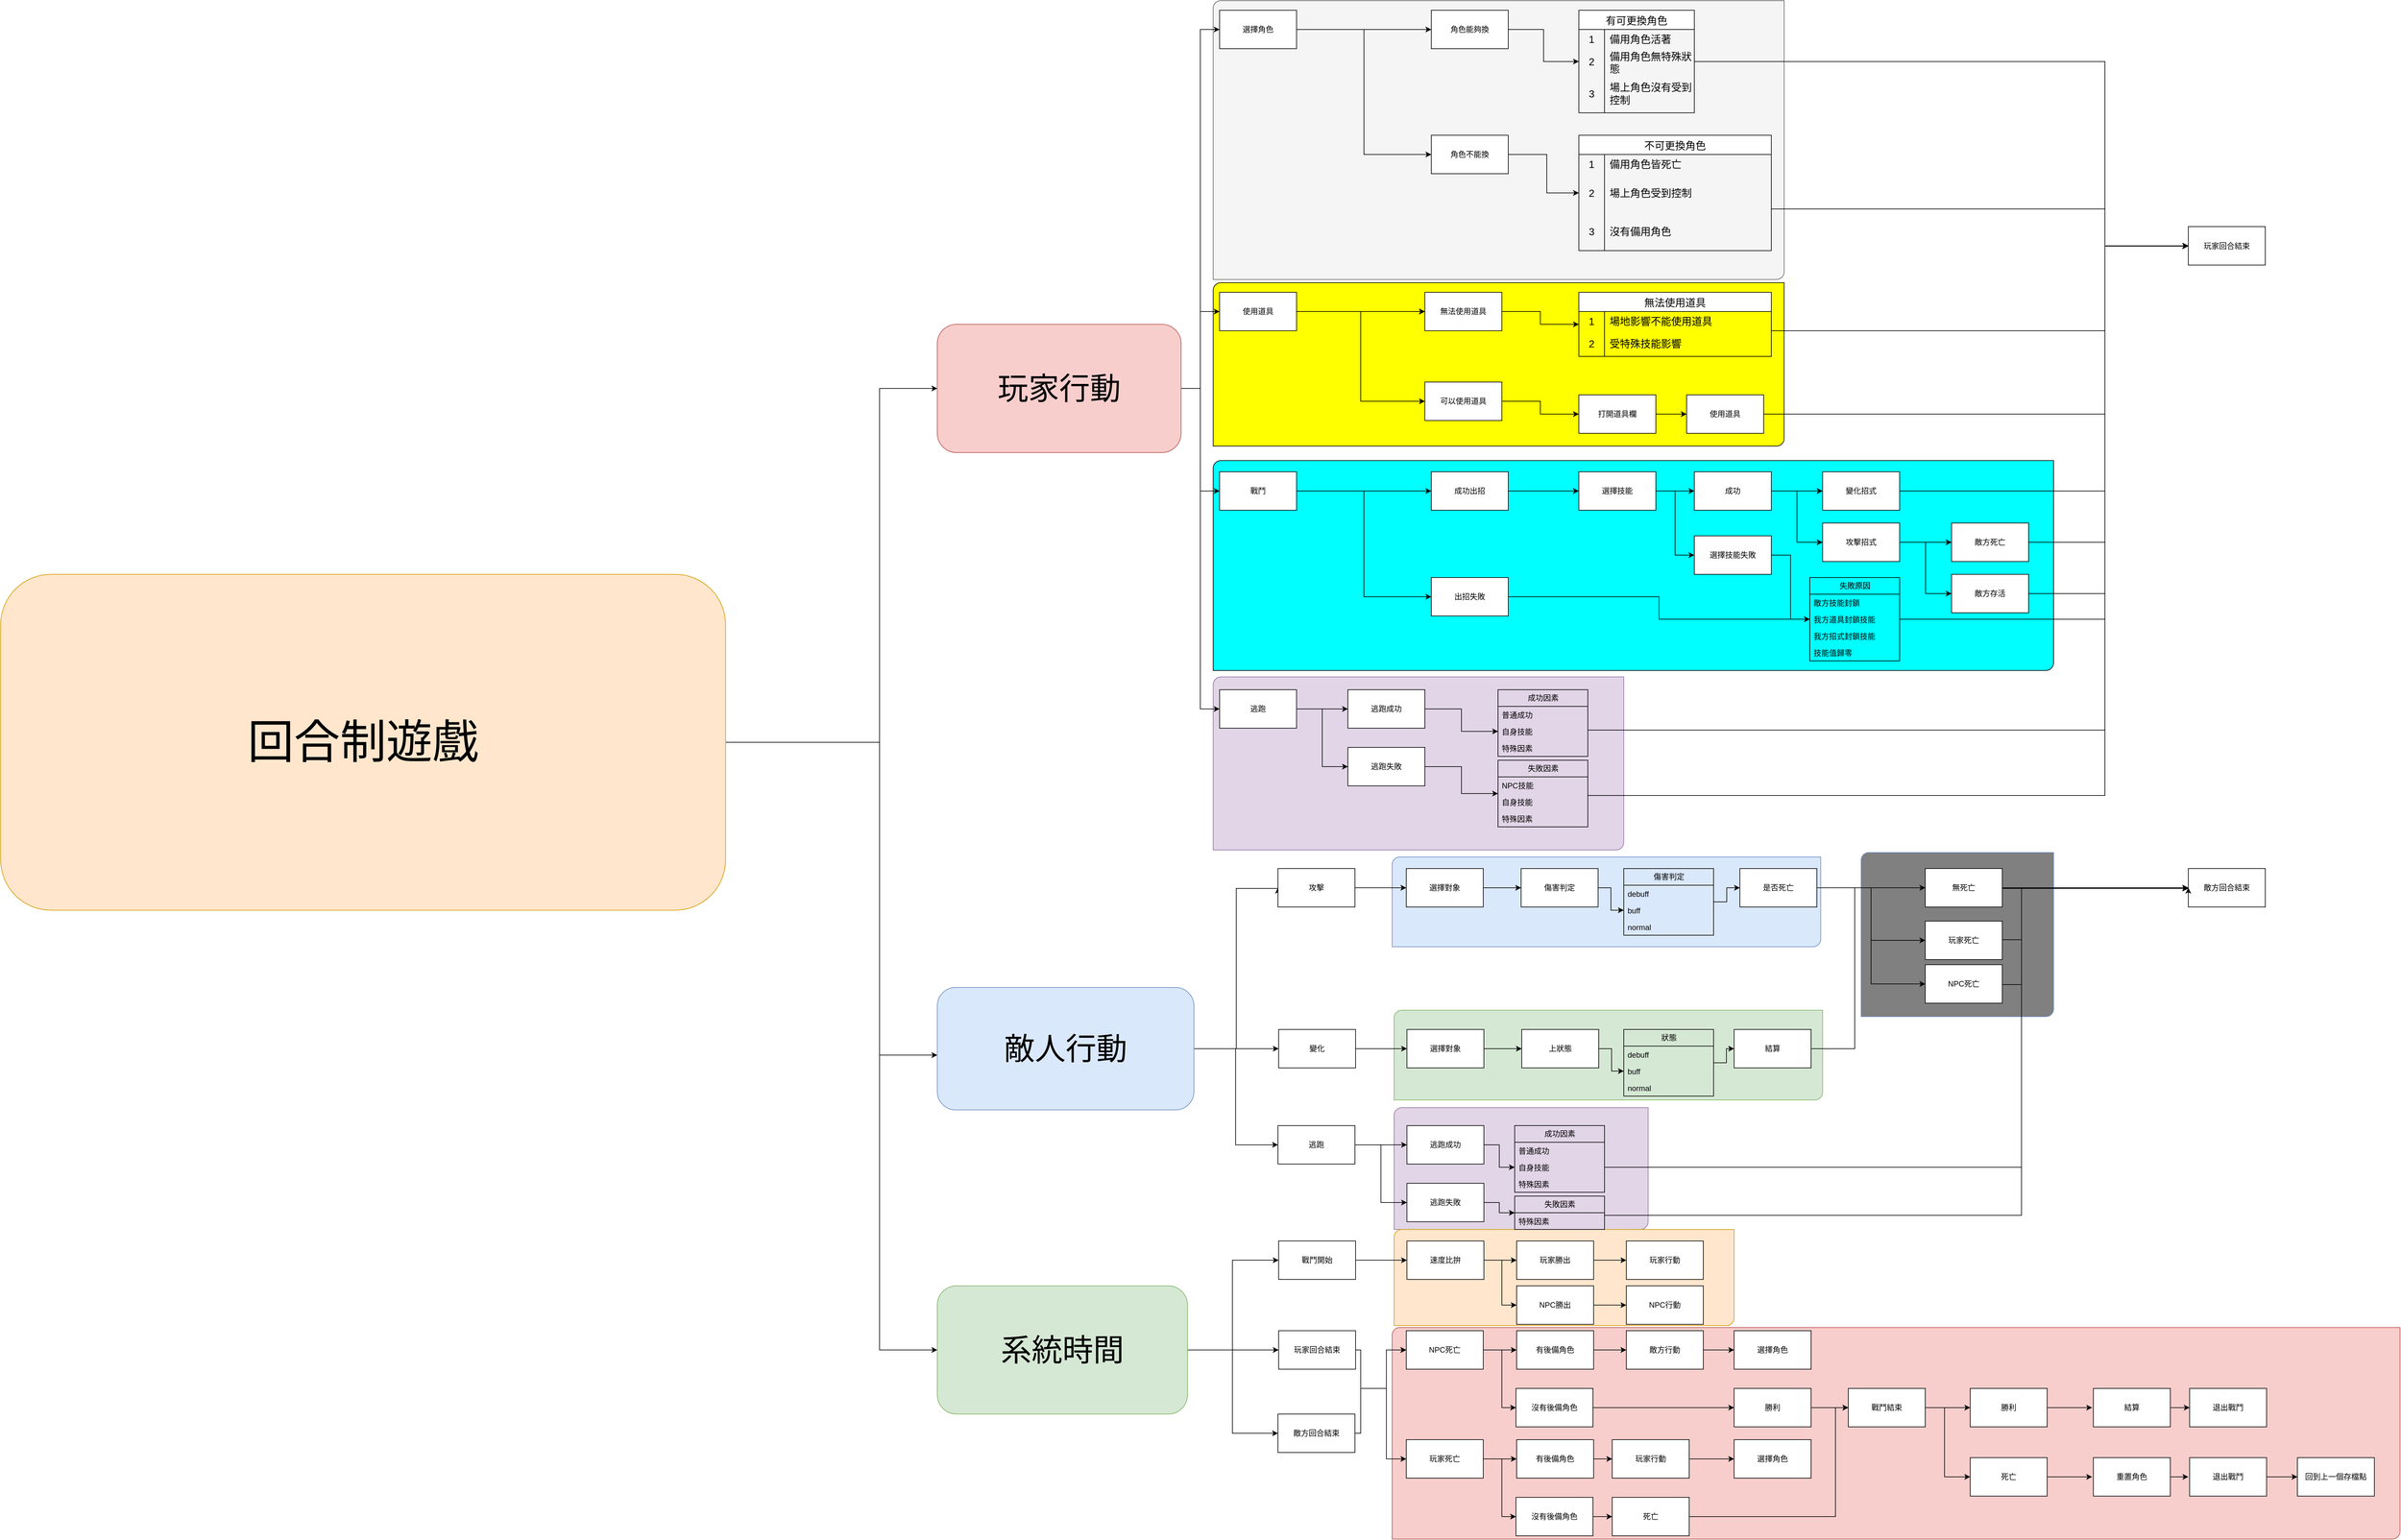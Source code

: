 <mxfile version="21.8.0" type="github">
  <diagram name="第 1 页" id="Yx1Tp-3RheTkns9B5Z6W">
    <mxGraphModel dx="2367" dy="2012" grid="1" gridSize="10" guides="1" tooltips="1" connect="1" arrows="1" fold="1" page="1" pageScale="1" pageWidth="827" pageHeight="1169" math="0" shadow="0">
      <root>
        <mxCell id="0" />
        <mxCell id="1" parent="0" />
        <mxCell id="kcAdjaDuesn8WHpkDqXp-167" value="" style="verticalLabelPosition=bottom;verticalAlign=top;html=1;shape=mxgraph.basic.diag_round_rect;dx=6;whiteSpace=wrap;fillColor=#00FFFF;" parent="1" vertex="1">
          <mxGeometry x="1140" y="532.5" width="1310" height="327.5" as="geometry" />
        </mxCell>
        <mxCell id="kcAdjaDuesn8WHpkDqXp-166" value="" style="verticalLabelPosition=bottom;verticalAlign=top;html=1;shape=mxgraph.basic.diag_round_rect;dx=6;whiteSpace=wrap;fillColor=#FFFF00;" parent="1" vertex="1">
          <mxGeometry x="1140" y="255" width="890" height="255" as="geometry" />
        </mxCell>
        <mxCell id="kcAdjaDuesn8WHpkDqXp-165" value="" style="verticalLabelPosition=bottom;verticalAlign=top;html=1;shape=mxgraph.basic.diag_round_rect;dx=6;whiteSpace=wrap;fillColor=#f5f5f5;strokeColor=#666666;fontColor=#333333;" parent="1" vertex="1">
          <mxGeometry x="1140" y="-185" width="890" height="435" as="geometry" />
        </mxCell>
        <mxCell id="kcAdjaDuesn8WHpkDqXp-164" value="" style="verticalLabelPosition=bottom;verticalAlign=top;html=1;shape=mxgraph.basic.diag_round_rect;dx=6;whiteSpace=wrap;fillColor=#808080;strokeColor=#6c8ebf;" parent="1" vertex="1">
          <mxGeometry x="2150" y="1144" width="300" height="256" as="geometry" />
        </mxCell>
        <mxCell id="kcAdjaDuesn8WHpkDqXp-163" value="" style="verticalLabelPosition=bottom;verticalAlign=top;html=1;shape=mxgraph.basic.diag_round_rect;dx=6;whiteSpace=wrap;fillColor=#dae8fc;strokeColor=#6c8ebf;" parent="1" vertex="1">
          <mxGeometry x="1419" y="1151" width="668" height="140" as="geometry" />
        </mxCell>
        <mxCell id="kcAdjaDuesn8WHpkDqXp-162" value="" style="verticalLabelPosition=bottom;verticalAlign=top;html=1;shape=mxgraph.basic.diag_round_rect;dx=6;whiteSpace=wrap;fillColor=#d5e8d4;strokeColor=#82b366;" parent="1" vertex="1">
          <mxGeometry x="1422" y="1390" width="668" height="140" as="geometry" />
        </mxCell>
        <mxCell id="kcAdjaDuesn8WHpkDqXp-161" value="" style="verticalLabelPosition=bottom;verticalAlign=top;html=1;shape=mxgraph.basic.diag_round_rect;dx=6;whiteSpace=wrap;fillColor=#e1d5e7;strokeColor=#9673a6;" parent="1" vertex="1">
          <mxGeometry x="1140" y="870" width="640" height="270" as="geometry" />
        </mxCell>
        <mxCell id="kcAdjaDuesn8WHpkDqXp-160" value="" style="verticalLabelPosition=bottom;verticalAlign=top;html=1;shape=mxgraph.basic.diag_round_rect;dx=6;whiteSpace=wrap;fillColor=#e1d5e7;strokeColor=#9673a6;" parent="1" vertex="1">
          <mxGeometry x="1422" y="1542" width="396" height="190" as="geometry" />
        </mxCell>
        <mxCell id="kcAdjaDuesn8WHpkDqXp-159" value="" style="verticalLabelPosition=bottom;verticalAlign=top;html=1;shape=mxgraph.basic.diag_round_rect;dx=6;whiteSpace=wrap;fillColor=#f8cecc;strokeColor=#b85450;" parent="1" vertex="1">
          <mxGeometry x="1419" y="1885" width="1571" height="330" as="geometry" />
        </mxCell>
        <mxCell id="kcAdjaDuesn8WHpkDqXp-158" value="" style="verticalLabelPosition=bottom;verticalAlign=top;html=1;shape=mxgraph.basic.diag_round_rect;dx=6;whiteSpace=wrap;fillColor=#ffe6cc;strokeColor=#d79b00;" parent="1" vertex="1">
          <mxGeometry x="1422" y="1732" width="530" height="150" as="geometry" />
        </mxCell>
        <mxCell id="YoOTowzyrClWi79sCNQv-5" value="" style="edgeStyle=orthogonalEdgeStyle;rounded=0;orthogonalLoop=1;jettySize=auto;html=1;" parent="1" source="YoOTowzyrClWi79sCNQv-1" target="YoOTowzyrClWi79sCNQv-3" edge="1">
          <mxGeometry relative="1" as="geometry">
            <Array as="points">
              <mxPoint x="620" y="972" />
              <mxPoint x="620" y="1460" />
            </Array>
          </mxGeometry>
        </mxCell>
        <mxCell id="YoOTowzyrClWi79sCNQv-8" style="edgeStyle=orthogonalEdgeStyle;rounded=0;orthogonalLoop=1;jettySize=auto;html=1;entryX=0;entryY=0.5;entryDx=0;entryDy=0;" parent="1" source="YoOTowzyrClWi79sCNQv-1" target="YoOTowzyrClWi79sCNQv-2" edge="1">
          <mxGeometry relative="1" as="geometry">
            <Array as="points">
              <mxPoint x="620" y="972" />
              <mxPoint x="620" y="420" />
            </Array>
          </mxGeometry>
        </mxCell>
        <mxCell id="YoOTowzyrClWi79sCNQv-9" style="edgeStyle=orthogonalEdgeStyle;rounded=0;orthogonalLoop=1;jettySize=auto;html=1;entryX=0;entryY=0.5;entryDx=0;entryDy=0;" parent="1" source="YoOTowzyrClWi79sCNQv-1" target="YoOTowzyrClWi79sCNQv-4" edge="1">
          <mxGeometry relative="1" as="geometry">
            <Array as="points">
              <mxPoint x="620" y="972" />
              <mxPoint x="620" y="1920" />
            </Array>
          </mxGeometry>
        </mxCell>
        <mxCell id="YoOTowzyrClWi79sCNQv-1" value="&lt;font style=&quot;font-size: 72px;&quot;&gt;回合制遊戲&lt;/font&gt;" style="rounded=1;whiteSpace=wrap;html=1;fillColor=#ffe6cc;strokeColor=#d79b00;" parent="1" vertex="1">
          <mxGeometry x="-750" y="710" width="1130" height="524" as="geometry" />
        </mxCell>
        <mxCell id="YoOTowzyrClWi79sCNQv-16" style="edgeStyle=orthogonalEdgeStyle;rounded=0;orthogonalLoop=1;jettySize=auto;html=1;entryX=0;entryY=0.5;entryDx=0;entryDy=0;" parent="1" source="YoOTowzyrClWi79sCNQv-2" target="YoOTowzyrClWi79sCNQv-12" edge="1">
          <mxGeometry relative="1" as="geometry" />
        </mxCell>
        <mxCell id="YoOTowzyrClWi79sCNQv-17" style="edgeStyle=orthogonalEdgeStyle;rounded=0;orthogonalLoop=1;jettySize=auto;html=1;entryX=0;entryY=0.5;entryDx=0;entryDy=0;" parent="1" source="YoOTowzyrClWi79sCNQv-2" target="YoOTowzyrClWi79sCNQv-13" edge="1">
          <mxGeometry relative="1" as="geometry" />
        </mxCell>
        <mxCell id="YoOTowzyrClWi79sCNQv-18" style="edgeStyle=orthogonalEdgeStyle;rounded=0;orthogonalLoop=1;jettySize=auto;html=1;entryX=0;entryY=0.5;entryDx=0;entryDy=0;" parent="1" source="YoOTowzyrClWi79sCNQv-2" target="YoOTowzyrClWi79sCNQv-14" edge="1">
          <mxGeometry relative="1" as="geometry" />
        </mxCell>
        <mxCell id="YoOTowzyrClWi79sCNQv-19" style="edgeStyle=orthogonalEdgeStyle;rounded=0;orthogonalLoop=1;jettySize=auto;html=1;entryX=0;entryY=0.5;entryDx=0;entryDy=0;" parent="1" source="YoOTowzyrClWi79sCNQv-2" target="YoOTowzyrClWi79sCNQv-15" edge="1">
          <mxGeometry relative="1" as="geometry" />
        </mxCell>
        <mxCell id="YoOTowzyrClWi79sCNQv-2" value="&lt;font style=&quot;font-size: 48px;&quot;&gt;玩家行動&lt;/font&gt;" style="rounded=1;whiteSpace=wrap;html=1;fillColor=#f8cecc;strokeColor=#b85450;" parent="1" vertex="1">
          <mxGeometry x="710" y="320" width="380" height="200" as="geometry" />
        </mxCell>
        <mxCell id="kcAdjaDuesn8WHpkDqXp-24" style="edgeStyle=orthogonalEdgeStyle;rounded=0;orthogonalLoop=1;jettySize=auto;html=1;entryX=0;entryY=0.5;entryDx=0;entryDy=0;" parent="1" source="YoOTowzyrClWi79sCNQv-3" target="kcAdjaDuesn8WHpkDqXp-23" edge="1">
          <mxGeometry relative="1" as="geometry">
            <Array as="points">
              <mxPoint x="1176" y="1450" />
              <mxPoint x="1176" y="1200" />
              <mxPoint x="1241" y="1200" />
            </Array>
          </mxGeometry>
        </mxCell>
        <mxCell id="kcAdjaDuesn8WHpkDqXp-27" style="edgeStyle=orthogonalEdgeStyle;rounded=0;orthogonalLoop=1;jettySize=auto;html=1;entryX=0;entryY=0.5;entryDx=0;entryDy=0;" parent="1" source="YoOTowzyrClWi79sCNQv-3" target="kcAdjaDuesn8WHpkDqXp-25" edge="1">
          <mxGeometry relative="1" as="geometry">
            <Array as="points">
              <mxPoint x="1130" y="1450" />
              <mxPoint x="1130" y="1450" />
            </Array>
          </mxGeometry>
        </mxCell>
        <mxCell id="kcAdjaDuesn8WHpkDqXp-28" style="edgeStyle=orthogonalEdgeStyle;rounded=0;orthogonalLoop=1;jettySize=auto;html=1;entryX=0;entryY=0.5;entryDx=0;entryDy=0;" parent="1" source="YoOTowzyrClWi79sCNQv-3" target="kcAdjaDuesn8WHpkDqXp-26" edge="1">
          <mxGeometry relative="1" as="geometry">
            <Array as="points">
              <mxPoint x="1175" y="1450" />
              <mxPoint x="1175" y="1600" />
            </Array>
          </mxGeometry>
        </mxCell>
        <mxCell id="YoOTowzyrClWi79sCNQv-3" value="&lt;font style=&quot;font-size: 48px;&quot;&gt;敵人行動&lt;/font&gt;" style="rounded=1;whiteSpace=wrap;html=1;fillColor=#dae8fc;strokeColor=#6c8ebf;" parent="1" vertex="1">
          <mxGeometry x="710" y="1354.5" width="400" height="191" as="geometry" />
        </mxCell>
        <mxCell id="kcAdjaDuesn8WHpkDqXp-86" style="edgeStyle=orthogonalEdgeStyle;rounded=0;orthogonalLoop=1;jettySize=auto;html=1;entryX=0;entryY=0.5;entryDx=0;entryDy=0;" parent="1" source="YoOTowzyrClWi79sCNQv-4" target="kcAdjaDuesn8WHpkDqXp-83" edge="1">
          <mxGeometry relative="1" as="geometry">
            <Array as="points">
              <mxPoint x="1170" y="1920" />
              <mxPoint x="1170" y="1780" />
            </Array>
          </mxGeometry>
        </mxCell>
        <mxCell id="kcAdjaDuesn8WHpkDqXp-88" style="edgeStyle=orthogonalEdgeStyle;rounded=0;orthogonalLoop=1;jettySize=auto;html=1;" parent="1" source="YoOTowzyrClWi79sCNQv-4" target="kcAdjaDuesn8WHpkDqXp-84" edge="1">
          <mxGeometry relative="1" as="geometry">
            <Array as="points">
              <mxPoint x="1140" y="1920" />
              <mxPoint x="1140" y="1920" />
            </Array>
          </mxGeometry>
        </mxCell>
        <mxCell id="kcAdjaDuesn8WHpkDqXp-89" style="edgeStyle=orthogonalEdgeStyle;rounded=0;orthogonalLoop=1;jettySize=auto;html=1;" parent="1" source="YoOTowzyrClWi79sCNQv-4" target="kcAdjaDuesn8WHpkDqXp-85" edge="1">
          <mxGeometry relative="1" as="geometry">
            <Array as="points">
              <mxPoint x="1170" y="1920" />
              <mxPoint x="1170" y="2050" />
            </Array>
          </mxGeometry>
        </mxCell>
        <mxCell id="YoOTowzyrClWi79sCNQv-4" value="&lt;font style=&quot;font-size: 48px;&quot;&gt;系統時間&lt;/font&gt;" style="rounded=1;whiteSpace=wrap;html=1;fillColor=#d5e8d4;strokeColor=#82b366;" parent="1" vertex="1">
          <mxGeometry x="710" y="1820" width="390" height="200" as="geometry" />
        </mxCell>
        <mxCell id="YoOTowzyrClWi79sCNQv-23" style="edgeStyle=orthogonalEdgeStyle;rounded=0;orthogonalLoop=1;jettySize=auto;html=1;entryX=0;entryY=0.5;entryDx=0;entryDy=0;" parent="1" source="YoOTowzyrClWi79sCNQv-12" target="YoOTowzyrClWi79sCNQv-20" edge="1">
          <mxGeometry relative="1" as="geometry" />
        </mxCell>
        <mxCell id="YoOTowzyrClWi79sCNQv-24" style="edgeStyle=orthogonalEdgeStyle;rounded=0;orthogonalLoop=1;jettySize=auto;html=1;entryX=0;entryY=0.5;entryDx=0;entryDy=0;" parent="1" source="YoOTowzyrClWi79sCNQv-12" target="YoOTowzyrClWi79sCNQv-22" edge="1">
          <mxGeometry relative="1" as="geometry" />
        </mxCell>
        <mxCell id="YoOTowzyrClWi79sCNQv-12" value="選擇角色" style="rounded=0;whiteSpace=wrap;html=1;" parent="1" vertex="1">
          <mxGeometry x="1150" y="-170" width="120" height="60" as="geometry" />
        </mxCell>
        <mxCell id="KjRn88IFFN9hU_ZQH7HQ-3" style="edgeStyle=orthogonalEdgeStyle;rounded=0;orthogonalLoop=1;jettySize=auto;html=1;entryX=0;entryY=0.5;entryDx=0;entryDy=0;" parent="1" source="YoOTowzyrClWi79sCNQv-13" target="KjRn88IFFN9hU_ZQH7HQ-2" edge="1">
          <mxGeometry relative="1" as="geometry" />
        </mxCell>
        <mxCell id="KjRn88IFFN9hU_ZQH7HQ-6" style="edgeStyle=orthogonalEdgeStyle;rounded=0;orthogonalLoop=1;jettySize=auto;html=1;entryX=0;entryY=0.5;entryDx=0;entryDy=0;" parent="1" source="YoOTowzyrClWi79sCNQv-13" target="KjRn88IFFN9hU_ZQH7HQ-5" edge="1">
          <mxGeometry relative="1" as="geometry" />
        </mxCell>
        <mxCell id="KjRn88IFFN9hU_ZQH7HQ-21" style="edgeStyle=orthogonalEdgeStyle;rounded=0;orthogonalLoop=1;jettySize=auto;html=1;entryX=0;entryY=0.5;entryDx=0;entryDy=0;" parent="1" source="YoOTowzyrClWi79sCNQv-13" target="KjRn88IFFN9hU_ZQH7HQ-5" edge="1">
          <mxGeometry relative="1" as="geometry" />
        </mxCell>
        <mxCell id="YoOTowzyrClWi79sCNQv-13" value="使用道具" style="rounded=0;whiteSpace=wrap;html=1;" parent="1" vertex="1">
          <mxGeometry x="1150" y="270" width="120" height="60" as="geometry" />
        </mxCell>
        <mxCell id="KjRn88IFFN9hU_ZQH7HQ-32" style="edgeStyle=orthogonalEdgeStyle;rounded=0;orthogonalLoop=1;jettySize=auto;html=1;entryX=0;entryY=0.5;entryDx=0;entryDy=0;" parent="1" source="YoOTowzyrClWi79sCNQv-14" target="KjRn88IFFN9hU_ZQH7HQ-31" edge="1">
          <mxGeometry relative="1" as="geometry" />
        </mxCell>
        <mxCell id="KjRn88IFFN9hU_ZQH7HQ-34" style="edgeStyle=orthogonalEdgeStyle;rounded=0;orthogonalLoop=1;jettySize=auto;html=1;entryX=0;entryY=0.5;entryDx=0;entryDy=0;" parent="1" source="YoOTowzyrClWi79sCNQv-14" target="KjRn88IFFN9hU_ZQH7HQ-33" edge="1">
          <mxGeometry relative="1" as="geometry" />
        </mxCell>
        <mxCell id="YoOTowzyrClWi79sCNQv-14" value="戰鬥" style="rounded=0;whiteSpace=wrap;html=1;" parent="1" vertex="1">
          <mxGeometry x="1150" y="550" width="120" height="60" as="geometry" />
        </mxCell>
        <mxCell id="kcAdjaDuesn8WHpkDqXp-2" value="" style="edgeStyle=orthogonalEdgeStyle;rounded=0;orthogonalLoop=1;jettySize=auto;html=1;" parent="1" source="YoOTowzyrClWi79sCNQv-15" target="kcAdjaDuesn8WHpkDqXp-1" edge="1">
          <mxGeometry relative="1" as="geometry" />
        </mxCell>
        <mxCell id="kcAdjaDuesn8WHpkDqXp-4" style="edgeStyle=orthogonalEdgeStyle;rounded=0;orthogonalLoop=1;jettySize=auto;html=1;entryX=0;entryY=0.5;entryDx=0;entryDy=0;" parent="1" source="YoOTowzyrClWi79sCNQv-15" target="kcAdjaDuesn8WHpkDqXp-3" edge="1">
          <mxGeometry relative="1" as="geometry" />
        </mxCell>
        <mxCell id="YoOTowzyrClWi79sCNQv-15" value="逃跑" style="rounded=0;whiteSpace=wrap;html=1;" parent="1" vertex="1">
          <mxGeometry x="1150" y="890" width="120" height="60" as="geometry" />
        </mxCell>
        <mxCell id="YoOTowzyrClWi79sCNQv-36" style="edgeStyle=orthogonalEdgeStyle;rounded=0;orthogonalLoop=1;jettySize=auto;html=1;entryX=0;entryY=0.5;entryDx=0;entryDy=0;" parent="1" source="YoOTowzyrClWi79sCNQv-20" target="YoOTowzyrClWi79sCNQv-30" edge="1">
          <mxGeometry relative="1" as="geometry" />
        </mxCell>
        <mxCell id="YoOTowzyrClWi79sCNQv-20" value="角色能夠換" style="rounded=0;whiteSpace=wrap;html=1;" parent="1" vertex="1">
          <mxGeometry x="1480" y="-170" width="120" height="60" as="geometry" />
        </mxCell>
        <mxCell id="YoOTowzyrClWi79sCNQv-47" style="edgeStyle=orthogonalEdgeStyle;rounded=0;orthogonalLoop=1;jettySize=auto;html=1;" parent="1" source="YoOTowzyrClWi79sCNQv-22" target="YoOTowzyrClWi79sCNQv-44" edge="1">
          <mxGeometry relative="1" as="geometry">
            <mxPoint x="1710" y="105" as="targetPoint" />
            <Array as="points">
              <mxPoint x="1660" y="55" />
              <mxPoint x="1660" y="115" />
            </Array>
          </mxGeometry>
        </mxCell>
        <mxCell id="YoOTowzyrClWi79sCNQv-22" value="角色不能換" style="rounded=0;whiteSpace=wrap;html=1;" parent="1" vertex="1">
          <mxGeometry x="1480" y="25" width="120" height="60" as="geometry" />
        </mxCell>
        <mxCell id="YoOTowzyrClWi79sCNQv-26" value="有可更換角色" style="shape=table;startSize=30;container=1;collapsible=0;childLayout=tableLayout;fixedRows=1;rowLines=0;fontStyle=0;strokeColor=default;fontSize=16;" parent="1" vertex="1">
          <mxGeometry x="1710" y="-170" width="180" height="160" as="geometry" />
        </mxCell>
        <mxCell id="YoOTowzyrClWi79sCNQv-27" value="" style="shape=tableRow;horizontal=0;startSize=0;swimlaneHead=0;swimlaneBody=0;top=0;left=0;bottom=0;right=0;collapsible=0;dropTarget=0;fillColor=none;points=[[0,0.5],[1,0.5]];portConstraint=eastwest;strokeColor=inherit;fontSize=16;" parent="YoOTowzyrClWi79sCNQv-26" vertex="1">
          <mxGeometry y="30" width="180" height="30" as="geometry" />
        </mxCell>
        <mxCell id="YoOTowzyrClWi79sCNQv-28" value="1" style="shape=partialRectangle;html=1;whiteSpace=wrap;connectable=0;fillColor=none;top=0;left=0;bottom=0;right=0;overflow=hidden;pointerEvents=1;strokeColor=inherit;fontSize=16;" parent="YoOTowzyrClWi79sCNQv-27" vertex="1">
          <mxGeometry width="40" height="30" as="geometry">
            <mxRectangle width="40" height="30" as="alternateBounds" />
          </mxGeometry>
        </mxCell>
        <mxCell id="YoOTowzyrClWi79sCNQv-29" value="備用角色活著" style="shape=partialRectangle;html=1;whiteSpace=wrap;connectable=0;fillColor=none;top=0;left=0;bottom=0;right=0;align=left;spacingLeft=6;overflow=hidden;strokeColor=inherit;fontSize=16;" parent="YoOTowzyrClWi79sCNQv-27" vertex="1">
          <mxGeometry x="40" width="140" height="30" as="geometry">
            <mxRectangle width="140" height="30" as="alternateBounds" />
          </mxGeometry>
        </mxCell>
        <mxCell id="YoOTowzyrClWi79sCNQv-30" value="" style="shape=tableRow;horizontal=0;startSize=0;swimlaneHead=0;swimlaneBody=0;top=0;left=0;bottom=0;right=0;collapsible=0;dropTarget=0;fillColor=none;points=[[0,0.5],[1,0.5]];portConstraint=eastwest;strokeColor=inherit;fontSize=16;" parent="YoOTowzyrClWi79sCNQv-26" vertex="1">
          <mxGeometry y="60" width="180" height="40" as="geometry" />
        </mxCell>
        <mxCell id="YoOTowzyrClWi79sCNQv-31" value="2" style="shape=partialRectangle;html=1;whiteSpace=wrap;connectable=0;fillColor=none;top=0;left=0;bottom=0;right=0;overflow=hidden;strokeColor=inherit;fontSize=16;" parent="YoOTowzyrClWi79sCNQv-30" vertex="1">
          <mxGeometry width="40" height="40" as="geometry">
            <mxRectangle width="40" height="40" as="alternateBounds" />
          </mxGeometry>
        </mxCell>
        <mxCell id="YoOTowzyrClWi79sCNQv-32" value="備用角色無特殊狀態" style="shape=partialRectangle;html=1;whiteSpace=wrap;connectable=0;fillColor=none;top=0;left=0;bottom=0;right=0;align=left;spacingLeft=6;overflow=hidden;strokeColor=inherit;fontSize=16;" parent="YoOTowzyrClWi79sCNQv-30" vertex="1">
          <mxGeometry x="40" width="140" height="40" as="geometry">
            <mxRectangle width="140" height="40" as="alternateBounds" />
          </mxGeometry>
        </mxCell>
        <mxCell id="YoOTowzyrClWi79sCNQv-33" value="" style="shape=tableRow;horizontal=0;startSize=0;swimlaneHead=0;swimlaneBody=0;top=0;left=0;bottom=0;right=0;collapsible=0;dropTarget=0;fillColor=none;points=[[0,0.5],[1,0.5]];portConstraint=eastwest;strokeColor=inherit;fontSize=16;" parent="YoOTowzyrClWi79sCNQv-26" vertex="1">
          <mxGeometry y="100" width="180" height="60" as="geometry" />
        </mxCell>
        <mxCell id="YoOTowzyrClWi79sCNQv-34" value="3" style="shape=partialRectangle;html=1;whiteSpace=wrap;connectable=0;fillColor=none;top=0;left=0;bottom=0;right=0;overflow=hidden;strokeColor=inherit;fontSize=16;" parent="YoOTowzyrClWi79sCNQv-33" vertex="1">
          <mxGeometry width="40" height="60" as="geometry">
            <mxRectangle width="40" height="60" as="alternateBounds" />
          </mxGeometry>
        </mxCell>
        <mxCell id="YoOTowzyrClWi79sCNQv-35" value="場上角色沒有受到控制" style="shape=partialRectangle;html=1;whiteSpace=wrap;connectable=0;fillColor=none;top=0;left=0;bottom=0;right=0;align=left;spacingLeft=6;overflow=hidden;strokeColor=inherit;fontSize=16;" parent="YoOTowzyrClWi79sCNQv-33" vertex="1">
          <mxGeometry x="40" width="140" height="60" as="geometry">
            <mxRectangle width="140" height="60" as="alternateBounds" />
          </mxGeometry>
        </mxCell>
        <mxCell id="YoOTowzyrClWi79sCNQv-37" value="不可更換角色" style="shape=table;startSize=30;container=1;collapsible=0;childLayout=tableLayout;fixedRows=1;rowLines=0;fontStyle=0;strokeColor=default;fontSize=16;" parent="1" vertex="1">
          <mxGeometry x="1710" y="25" width="300" height="180" as="geometry" />
        </mxCell>
        <mxCell id="YoOTowzyrClWi79sCNQv-38" value="" style="shape=tableRow;horizontal=0;startSize=0;swimlaneHead=0;swimlaneBody=0;top=0;left=0;bottom=0;right=0;collapsible=0;dropTarget=0;fillColor=none;points=[[0,0.5],[1,0.5]];portConstraint=eastwest;strokeColor=inherit;fontSize=16;" parent="YoOTowzyrClWi79sCNQv-37" vertex="1">
          <mxGeometry y="30" width="300" height="30" as="geometry" />
        </mxCell>
        <mxCell id="YoOTowzyrClWi79sCNQv-39" value="1" style="shape=partialRectangle;html=1;whiteSpace=wrap;connectable=0;fillColor=none;top=0;left=0;bottom=0;right=0;overflow=hidden;pointerEvents=1;strokeColor=inherit;fontSize=16;" parent="YoOTowzyrClWi79sCNQv-38" vertex="1">
          <mxGeometry width="40" height="30" as="geometry">
            <mxRectangle width="40" height="30" as="alternateBounds" />
          </mxGeometry>
        </mxCell>
        <mxCell id="YoOTowzyrClWi79sCNQv-40" value="備用角色皆死亡" style="shape=partialRectangle;html=1;whiteSpace=wrap;connectable=0;fillColor=none;top=0;left=0;bottom=0;right=0;align=left;spacingLeft=6;overflow=hidden;strokeColor=inherit;fontSize=16;" parent="YoOTowzyrClWi79sCNQv-38" vertex="1">
          <mxGeometry x="40" width="260" height="30" as="geometry">
            <mxRectangle width="260" height="30" as="alternateBounds" />
          </mxGeometry>
        </mxCell>
        <mxCell id="YoOTowzyrClWi79sCNQv-44" value="" style="shape=tableRow;horizontal=0;startSize=0;swimlaneHead=0;swimlaneBody=0;top=0;left=0;bottom=0;right=0;collapsible=0;dropTarget=0;fillColor=none;points=[[0,0.5],[1,0.5]];portConstraint=eastwest;strokeColor=inherit;fontSize=16;" parent="YoOTowzyrClWi79sCNQv-37" vertex="1">
          <mxGeometry y="60" width="300" height="60" as="geometry" />
        </mxCell>
        <mxCell id="YoOTowzyrClWi79sCNQv-45" value="2" style="shape=partialRectangle;html=1;whiteSpace=wrap;connectable=0;fillColor=none;top=0;left=0;bottom=0;right=0;overflow=hidden;strokeColor=inherit;fontSize=16;" parent="YoOTowzyrClWi79sCNQv-44" vertex="1">
          <mxGeometry width="40" height="60" as="geometry">
            <mxRectangle width="40" height="60" as="alternateBounds" />
          </mxGeometry>
        </mxCell>
        <mxCell id="YoOTowzyrClWi79sCNQv-46" value="場上角色受到控制" style="shape=partialRectangle;html=1;whiteSpace=wrap;connectable=0;fillColor=none;top=0;left=0;bottom=0;right=0;align=left;spacingLeft=6;overflow=hidden;strokeColor=inherit;fontSize=16;" parent="YoOTowzyrClWi79sCNQv-44" vertex="1">
          <mxGeometry x="40" width="260" height="60" as="geometry">
            <mxRectangle width="260" height="60" as="alternateBounds" />
          </mxGeometry>
        </mxCell>
        <mxCell id="YoOTowzyrClWi79sCNQv-48" value="" style="shape=tableRow;horizontal=0;startSize=0;swimlaneHead=0;swimlaneBody=0;top=0;left=0;bottom=0;right=0;collapsible=0;dropTarget=0;fillColor=none;points=[[0,0.5],[1,0.5]];portConstraint=eastwest;strokeColor=inherit;fontSize=16;" parent="YoOTowzyrClWi79sCNQv-37" vertex="1">
          <mxGeometry y="120" width="300" height="60" as="geometry" />
        </mxCell>
        <mxCell id="YoOTowzyrClWi79sCNQv-49" value="3" style="shape=partialRectangle;html=1;whiteSpace=wrap;connectable=0;fillColor=none;top=0;left=0;bottom=0;right=0;overflow=hidden;strokeColor=inherit;fontSize=16;" parent="YoOTowzyrClWi79sCNQv-48" vertex="1">
          <mxGeometry width="40" height="60" as="geometry">
            <mxRectangle width="40" height="60" as="alternateBounds" />
          </mxGeometry>
        </mxCell>
        <mxCell id="YoOTowzyrClWi79sCNQv-50" value="沒有備用角色" style="shape=partialRectangle;html=1;whiteSpace=wrap;connectable=0;fillColor=none;top=0;left=0;bottom=0;right=0;align=left;spacingLeft=6;overflow=hidden;strokeColor=inherit;fontSize=16;" parent="YoOTowzyrClWi79sCNQv-48" vertex="1">
          <mxGeometry x="40" width="260" height="60" as="geometry">
            <mxRectangle width="260" height="60" as="alternateBounds" />
          </mxGeometry>
        </mxCell>
        <mxCell id="KjRn88IFFN9hU_ZQH7HQ-23" style="edgeStyle=orthogonalEdgeStyle;rounded=0;orthogonalLoop=1;jettySize=auto;html=1;entryX=0;entryY=0.5;entryDx=0;entryDy=0;" parent="1" source="KjRn88IFFN9hU_ZQH7HQ-1" target="KjRn88IFFN9hU_ZQH7HQ-22" edge="1">
          <mxGeometry relative="1" as="geometry" />
        </mxCell>
        <mxCell id="KjRn88IFFN9hU_ZQH7HQ-1" value="打開道具欄" style="rounded=0;whiteSpace=wrap;html=1;" parent="1" vertex="1">
          <mxGeometry x="1710" y="430" width="120" height="60" as="geometry" />
        </mxCell>
        <mxCell id="KjRn88IFFN9hU_ZQH7HQ-4" style="edgeStyle=orthogonalEdgeStyle;rounded=0;orthogonalLoop=1;jettySize=auto;html=1;entryX=0;entryY=0.5;entryDx=0;entryDy=0;" parent="1" source="KjRn88IFFN9hU_ZQH7HQ-2" target="KjRn88IFFN9hU_ZQH7HQ-1" edge="1">
          <mxGeometry relative="1" as="geometry" />
        </mxCell>
        <mxCell id="KjRn88IFFN9hU_ZQH7HQ-2" value="可以使用道具" style="rounded=0;whiteSpace=wrap;html=1;" parent="1" vertex="1">
          <mxGeometry x="1470" y="410" width="120" height="60" as="geometry" />
        </mxCell>
        <mxCell id="KjRn88IFFN9hU_ZQH7HQ-20" style="edgeStyle=orthogonalEdgeStyle;rounded=0;orthogonalLoop=1;jettySize=auto;html=1;entryX=0;entryY=0.5;entryDx=0;entryDy=0;" parent="1" source="KjRn88IFFN9hU_ZQH7HQ-5" target="KjRn88IFFN9hU_ZQH7HQ-7" edge="1">
          <mxGeometry relative="1" as="geometry" />
        </mxCell>
        <mxCell id="KjRn88IFFN9hU_ZQH7HQ-5" value="無法使用道具" style="rounded=0;whiteSpace=wrap;html=1;" parent="1" vertex="1">
          <mxGeometry x="1470" y="270" width="120" height="60" as="geometry" />
        </mxCell>
        <mxCell id="KjRn88IFFN9hU_ZQH7HQ-28" style="edgeStyle=orthogonalEdgeStyle;rounded=0;orthogonalLoop=1;jettySize=auto;html=1;entryX=0;entryY=0.5;entryDx=0;entryDy=0;" parent="1" source="KjRn88IFFN9hU_ZQH7HQ-7" target="KjRn88IFFN9hU_ZQH7HQ-24" edge="1">
          <mxGeometry relative="1" as="geometry">
            <Array as="points">
              <mxPoint x="2530" y="330" />
              <mxPoint x="2530" y="198" />
            </Array>
          </mxGeometry>
        </mxCell>
        <mxCell id="KjRn88IFFN9hU_ZQH7HQ-7" value="無法使用道具" style="shape=table;startSize=30;container=1;collapsible=0;childLayout=tableLayout;fixedRows=1;rowLines=0;fontStyle=0;strokeColor=default;fontSize=16;" parent="1" vertex="1">
          <mxGeometry x="1710" y="270" width="300" height="100" as="geometry" />
        </mxCell>
        <mxCell id="KjRn88IFFN9hU_ZQH7HQ-8" value="" style="shape=tableRow;horizontal=0;startSize=0;swimlaneHead=0;swimlaneBody=0;top=0;left=0;bottom=0;right=0;collapsible=0;dropTarget=0;fillColor=none;points=[[0,0.5],[1,0.5]];portConstraint=eastwest;strokeColor=inherit;fontSize=16;" parent="KjRn88IFFN9hU_ZQH7HQ-7" vertex="1">
          <mxGeometry y="30" width="300" height="30" as="geometry" />
        </mxCell>
        <mxCell id="KjRn88IFFN9hU_ZQH7HQ-9" value="1" style="shape=partialRectangle;html=1;whiteSpace=wrap;connectable=0;fillColor=none;top=0;left=0;bottom=0;right=0;overflow=hidden;pointerEvents=1;strokeColor=inherit;fontSize=16;" parent="KjRn88IFFN9hU_ZQH7HQ-8" vertex="1">
          <mxGeometry width="40" height="30" as="geometry">
            <mxRectangle width="40" height="30" as="alternateBounds" />
          </mxGeometry>
        </mxCell>
        <mxCell id="KjRn88IFFN9hU_ZQH7HQ-10" value="場地影響不能使用道具" style="shape=partialRectangle;html=1;whiteSpace=wrap;connectable=0;fillColor=none;top=0;left=0;bottom=0;right=0;align=left;spacingLeft=6;overflow=hidden;strokeColor=inherit;fontSize=16;" parent="KjRn88IFFN9hU_ZQH7HQ-8" vertex="1">
          <mxGeometry x="40" width="260" height="30" as="geometry">
            <mxRectangle width="260" height="30" as="alternateBounds" />
          </mxGeometry>
        </mxCell>
        <mxCell id="KjRn88IFFN9hU_ZQH7HQ-11" value="" style="shape=tableRow;horizontal=0;startSize=0;swimlaneHead=0;swimlaneBody=0;top=0;left=0;bottom=0;right=0;collapsible=0;dropTarget=0;fillColor=none;points=[[0,0.5],[1,0.5]];portConstraint=eastwest;strokeColor=inherit;fontSize=16;" parent="KjRn88IFFN9hU_ZQH7HQ-7" vertex="1">
          <mxGeometry y="60" width="300" height="40" as="geometry" />
        </mxCell>
        <mxCell id="KjRn88IFFN9hU_ZQH7HQ-12" value="2" style="shape=partialRectangle;html=1;whiteSpace=wrap;connectable=0;fillColor=none;top=0;left=0;bottom=0;right=0;overflow=hidden;strokeColor=inherit;fontSize=16;" parent="KjRn88IFFN9hU_ZQH7HQ-11" vertex="1">
          <mxGeometry width="40" height="40" as="geometry">
            <mxRectangle width="40" height="40" as="alternateBounds" />
          </mxGeometry>
        </mxCell>
        <mxCell id="KjRn88IFFN9hU_ZQH7HQ-13" value="受特殊技能影響" style="shape=partialRectangle;html=1;whiteSpace=wrap;connectable=0;fillColor=none;top=0;left=0;bottom=0;right=0;align=left;spacingLeft=6;overflow=hidden;strokeColor=inherit;fontSize=16;" parent="KjRn88IFFN9hU_ZQH7HQ-11" vertex="1">
          <mxGeometry x="40" width="260" height="40" as="geometry">
            <mxRectangle width="260" height="40" as="alternateBounds" />
          </mxGeometry>
        </mxCell>
        <mxCell id="KjRn88IFFN9hU_ZQH7HQ-30" style="edgeStyle=orthogonalEdgeStyle;rounded=0;orthogonalLoop=1;jettySize=auto;html=1;entryX=0;entryY=0.5;entryDx=0;entryDy=0;" parent="1" source="KjRn88IFFN9hU_ZQH7HQ-22" target="KjRn88IFFN9hU_ZQH7HQ-24" edge="1">
          <mxGeometry relative="1" as="geometry">
            <Array as="points">
              <mxPoint x="2530" y="460" />
              <mxPoint x="2530" y="198" />
            </Array>
          </mxGeometry>
        </mxCell>
        <mxCell id="KjRn88IFFN9hU_ZQH7HQ-22" value="使用道具" style="rounded=0;whiteSpace=wrap;html=1;" parent="1" vertex="1">
          <mxGeometry x="1878" y="430" width="120" height="60" as="geometry" />
        </mxCell>
        <mxCell id="KjRn88IFFN9hU_ZQH7HQ-24" value="玩家回合結束" style="rounded=0;whiteSpace=wrap;html=1;" parent="1" vertex="1">
          <mxGeometry x="2660" y="167.5" width="120" height="60" as="geometry" />
        </mxCell>
        <mxCell id="KjRn88IFFN9hU_ZQH7HQ-25" style="edgeStyle=orthogonalEdgeStyle;rounded=0;orthogonalLoop=1;jettySize=auto;html=1;entryX=0;entryY=0.5;entryDx=0;entryDy=0;" parent="1" source="YoOTowzyrClWi79sCNQv-30" target="KjRn88IFFN9hU_ZQH7HQ-24" edge="1">
          <mxGeometry relative="1" as="geometry">
            <Array as="points">
              <mxPoint x="2530" y="-90" />
              <mxPoint x="2530" y="198" />
            </Array>
          </mxGeometry>
        </mxCell>
        <mxCell id="KjRn88IFFN9hU_ZQH7HQ-27" style="edgeStyle=orthogonalEdgeStyle;rounded=0;orthogonalLoop=1;jettySize=auto;html=1;entryX=0;entryY=0.5;entryDx=0;entryDy=0;" parent="1" source="YoOTowzyrClWi79sCNQv-44" target="KjRn88IFFN9hU_ZQH7HQ-24" edge="1">
          <mxGeometry relative="1" as="geometry">
            <Array as="points">
              <mxPoint x="2530" y="140" />
              <mxPoint x="2530" y="198" />
            </Array>
          </mxGeometry>
        </mxCell>
        <mxCell id="KjRn88IFFN9hU_ZQH7HQ-36" style="edgeStyle=orthogonalEdgeStyle;rounded=0;orthogonalLoop=1;jettySize=auto;html=1;entryX=0;entryY=0.5;entryDx=0;entryDy=0;" parent="1" source="KjRn88IFFN9hU_ZQH7HQ-31" target="KjRn88IFFN9hU_ZQH7HQ-35" edge="1">
          <mxGeometry relative="1" as="geometry" />
        </mxCell>
        <mxCell id="KjRn88IFFN9hU_ZQH7HQ-31" value="成功出招" style="rounded=0;whiteSpace=wrap;html=1;" parent="1" vertex="1">
          <mxGeometry x="1480" y="550" width="120" height="60" as="geometry" />
        </mxCell>
        <mxCell id="KjRn88IFFN9hU_ZQH7HQ-60" style="edgeStyle=orthogonalEdgeStyle;rounded=0;orthogonalLoop=1;jettySize=auto;html=1;entryX=0;entryY=0.5;entryDx=0;entryDy=0;" parent="1" source="KjRn88IFFN9hU_ZQH7HQ-33" target="KjRn88IFFN9hU_ZQH7HQ-55" edge="1">
          <mxGeometry relative="1" as="geometry" />
        </mxCell>
        <mxCell id="KjRn88IFFN9hU_ZQH7HQ-33" value="出招失敗" style="rounded=0;whiteSpace=wrap;html=1;" parent="1" vertex="1">
          <mxGeometry x="1480" y="715" width="120" height="60" as="geometry" />
        </mxCell>
        <mxCell id="KjRn88IFFN9hU_ZQH7HQ-39" style="edgeStyle=orthogonalEdgeStyle;rounded=0;orthogonalLoop=1;jettySize=auto;html=1;entryX=0;entryY=0.5;entryDx=0;entryDy=0;" parent="1" source="KjRn88IFFN9hU_ZQH7HQ-35" target="KjRn88IFFN9hU_ZQH7HQ-38" edge="1">
          <mxGeometry relative="1" as="geometry" />
        </mxCell>
        <mxCell id="KjRn88IFFN9hU_ZQH7HQ-40" style="edgeStyle=orthogonalEdgeStyle;rounded=0;orthogonalLoop=1;jettySize=auto;html=1;entryX=0;entryY=0.5;entryDx=0;entryDy=0;" parent="1" source="KjRn88IFFN9hU_ZQH7HQ-35" target="KjRn88IFFN9hU_ZQH7HQ-37" edge="1">
          <mxGeometry relative="1" as="geometry" />
        </mxCell>
        <mxCell id="KjRn88IFFN9hU_ZQH7HQ-35" value="選擇技能" style="rounded=0;whiteSpace=wrap;html=1;" parent="1" vertex="1">
          <mxGeometry x="1710" y="550" width="120" height="60" as="geometry" />
        </mxCell>
        <mxCell id="KjRn88IFFN9hU_ZQH7HQ-57" style="edgeStyle=orthogonalEdgeStyle;rounded=0;orthogonalLoop=1;jettySize=auto;html=1;entryX=0;entryY=0.5;entryDx=0;entryDy=0;" parent="1" source="KjRn88IFFN9hU_ZQH7HQ-37" target="KjRn88IFFN9hU_ZQH7HQ-53" edge="1">
          <mxGeometry relative="1" as="geometry" />
        </mxCell>
        <mxCell id="KjRn88IFFN9hU_ZQH7HQ-37" value="選擇技能失敗" style="rounded=0;whiteSpace=wrap;html=1;" parent="1" vertex="1">
          <mxGeometry x="1890" y="650" width="120" height="60" as="geometry" />
        </mxCell>
        <mxCell id="KjRn88IFFN9hU_ZQH7HQ-42" value="" style="edgeStyle=orthogonalEdgeStyle;rounded=0;orthogonalLoop=1;jettySize=auto;html=1;" parent="1" source="KjRn88IFFN9hU_ZQH7HQ-38" target="KjRn88IFFN9hU_ZQH7HQ-41" edge="1">
          <mxGeometry relative="1" as="geometry" />
        </mxCell>
        <mxCell id="KjRn88IFFN9hU_ZQH7HQ-44" style="edgeStyle=orthogonalEdgeStyle;rounded=0;orthogonalLoop=1;jettySize=auto;html=1;entryX=0;entryY=0.5;entryDx=0;entryDy=0;" parent="1" source="KjRn88IFFN9hU_ZQH7HQ-38" target="KjRn88IFFN9hU_ZQH7HQ-43" edge="1">
          <mxGeometry relative="1" as="geometry" />
        </mxCell>
        <mxCell id="KjRn88IFFN9hU_ZQH7HQ-38" value="成功" style="rounded=0;whiteSpace=wrap;html=1;" parent="1" vertex="1">
          <mxGeometry x="1890" y="550" width="120" height="60" as="geometry" />
        </mxCell>
        <mxCell id="KjRn88IFFN9hU_ZQH7HQ-45" style="edgeStyle=orthogonalEdgeStyle;rounded=0;orthogonalLoop=1;jettySize=auto;html=1;entryX=0;entryY=0.5;entryDx=0;entryDy=0;" parent="1" source="KjRn88IFFN9hU_ZQH7HQ-41" target="KjRn88IFFN9hU_ZQH7HQ-24" edge="1">
          <mxGeometry relative="1" as="geometry">
            <Array as="points">
              <mxPoint x="2530" y="580" />
              <mxPoint x="2530" y="198" />
            </Array>
          </mxGeometry>
        </mxCell>
        <mxCell id="KjRn88IFFN9hU_ZQH7HQ-41" value="變化招式" style="rounded=0;whiteSpace=wrap;html=1;" parent="1" vertex="1">
          <mxGeometry x="2090" y="550" width="120" height="60" as="geometry" />
        </mxCell>
        <mxCell id="KjRn88IFFN9hU_ZQH7HQ-48" value="" style="edgeStyle=orthogonalEdgeStyle;rounded=0;orthogonalLoop=1;jettySize=auto;html=1;" parent="1" source="KjRn88IFFN9hU_ZQH7HQ-43" target="KjRn88IFFN9hU_ZQH7HQ-47" edge="1">
          <mxGeometry relative="1" as="geometry" />
        </mxCell>
        <mxCell id="KjRn88IFFN9hU_ZQH7HQ-50" style="edgeStyle=orthogonalEdgeStyle;rounded=0;orthogonalLoop=1;jettySize=auto;html=1;entryX=0;entryY=0.5;entryDx=0;entryDy=0;" parent="1" source="KjRn88IFFN9hU_ZQH7HQ-43" target="KjRn88IFFN9hU_ZQH7HQ-49" edge="1">
          <mxGeometry relative="1" as="geometry" />
        </mxCell>
        <mxCell id="KjRn88IFFN9hU_ZQH7HQ-43" value="攻擊招式" style="rounded=0;whiteSpace=wrap;html=1;" parent="1" vertex="1">
          <mxGeometry x="2090" y="630" width="120" height="60" as="geometry" />
        </mxCell>
        <mxCell id="KjRn88IFFN9hU_ZQH7HQ-51" style="edgeStyle=orthogonalEdgeStyle;rounded=0;orthogonalLoop=1;jettySize=auto;html=1;entryX=0;entryY=0.5;entryDx=0;entryDy=0;" parent="1" source="KjRn88IFFN9hU_ZQH7HQ-47" target="KjRn88IFFN9hU_ZQH7HQ-24" edge="1">
          <mxGeometry relative="1" as="geometry">
            <Array as="points">
              <mxPoint x="2530" y="660" />
              <mxPoint x="2530" y="197" />
            </Array>
          </mxGeometry>
        </mxCell>
        <mxCell id="KjRn88IFFN9hU_ZQH7HQ-47" value="敵方死亡" style="rounded=0;whiteSpace=wrap;html=1;" parent="1" vertex="1">
          <mxGeometry x="2291" y="630" width="120" height="60" as="geometry" />
        </mxCell>
        <mxCell id="KjRn88IFFN9hU_ZQH7HQ-52" style="edgeStyle=orthogonalEdgeStyle;rounded=0;orthogonalLoop=1;jettySize=auto;html=1;entryX=0;entryY=0.5;entryDx=0;entryDy=0;" parent="1" source="KjRn88IFFN9hU_ZQH7HQ-49" target="KjRn88IFFN9hU_ZQH7HQ-24" edge="1">
          <mxGeometry relative="1" as="geometry">
            <Array as="points">
              <mxPoint x="2530" y="740" />
              <mxPoint x="2530" y="198" />
            </Array>
          </mxGeometry>
        </mxCell>
        <mxCell id="KjRn88IFFN9hU_ZQH7HQ-49" value="敵方存活" style="rounded=0;whiteSpace=wrap;html=1;" parent="1" vertex="1">
          <mxGeometry x="2291" y="710" width="120" height="60" as="geometry" />
        </mxCell>
        <mxCell id="KjRn88IFFN9hU_ZQH7HQ-53" value="失敗原因" style="swimlane;fontStyle=0;childLayout=stackLayout;horizontal=1;startSize=26;fillColor=none;horizontalStack=0;resizeParent=1;resizeParentMax=0;resizeLast=0;collapsible=1;marginBottom=0;html=1;" parent="1" vertex="1">
          <mxGeometry x="2070" y="715" width="140" height="130" as="geometry" />
        </mxCell>
        <mxCell id="KjRn88IFFN9hU_ZQH7HQ-54" value="敵方技能封鎖" style="text;strokeColor=none;fillColor=none;align=left;verticalAlign=top;spacingLeft=4;spacingRight=4;overflow=hidden;rotatable=0;points=[[0,0.5],[1,0.5]];portConstraint=eastwest;whiteSpace=wrap;html=1;" parent="KjRn88IFFN9hU_ZQH7HQ-53" vertex="1">
          <mxGeometry y="26" width="140" height="26" as="geometry" />
        </mxCell>
        <mxCell id="KjRn88IFFN9hU_ZQH7HQ-55" value="我方道具封鎖技能" style="text;strokeColor=none;fillColor=none;align=left;verticalAlign=top;spacingLeft=4;spacingRight=4;overflow=hidden;rotatable=0;points=[[0,0.5],[1,0.5]];portConstraint=eastwest;whiteSpace=wrap;html=1;" parent="KjRn88IFFN9hU_ZQH7HQ-53" vertex="1">
          <mxGeometry y="52" width="140" height="26" as="geometry" />
        </mxCell>
        <mxCell id="KjRn88IFFN9hU_ZQH7HQ-56" value="我方招式封鎖技能" style="text;strokeColor=none;fillColor=none;align=left;verticalAlign=top;spacingLeft=4;spacingRight=4;overflow=hidden;rotatable=0;points=[[0,0.5],[1,0.5]];portConstraint=eastwest;whiteSpace=wrap;html=1;" parent="KjRn88IFFN9hU_ZQH7HQ-53" vertex="1">
          <mxGeometry y="78" width="140" height="26" as="geometry" />
        </mxCell>
        <mxCell id="KjRn88IFFN9hU_ZQH7HQ-58" value="技能值歸零" style="text;strokeColor=none;fillColor=none;align=left;verticalAlign=top;spacingLeft=4;spacingRight=4;overflow=hidden;rotatable=0;points=[[0,0.5],[1,0.5]];portConstraint=eastwest;whiteSpace=wrap;html=1;" parent="KjRn88IFFN9hU_ZQH7HQ-53" vertex="1">
          <mxGeometry y="104" width="140" height="26" as="geometry" />
        </mxCell>
        <mxCell id="KjRn88IFFN9hU_ZQH7HQ-59" style="edgeStyle=orthogonalEdgeStyle;rounded=0;orthogonalLoop=1;jettySize=auto;html=1;entryX=0;entryY=0.5;entryDx=0;entryDy=0;" parent="1" source="KjRn88IFFN9hU_ZQH7HQ-55" target="KjRn88IFFN9hU_ZQH7HQ-24" edge="1">
          <mxGeometry relative="1" as="geometry">
            <Array as="points">
              <mxPoint x="2530" y="780" />
              <mxPoint x="2530" y="198" />
            </Array>
          </mxGeometry>
        </mxCell>
        <mxCell id="kcAdjaDuesn8WHpkDqXp-12" style="edgeStyle=orthogonalEdgeStyle;rounded=0;orthogonalLoop=1;jettySize=auto;html=1;entryX=0;entryY=0.5;entryDx=0;entryDy=0;" parent="1" source="kcAdjaDuesn8WHpkDqXp-1" target="kcAdjaDuesn8WHpkDqXp-10" edge="1">
          <mxGeometry relative="1" as="geometry" />
        </mxCell>
        <mxCell id="kcAdjaDuesn8WHpkDqXp-1" value="逃跑成功" style="rounded=0;whiteSpace=wrap;html=1;" parent="1" vertex="1">
          <mxGeometry x="1350" y="890" width="120" height="60" as="geometry" />
        </mxCell>
        <mxCell id="kcAdjaDuesn8WHpkDqXp-16" style="edgeStyle=orthogonalEdgeStyle;rounded=0;orthogonalLoop=1;jettySize=auto;html=1;entryX=0;entryY=0.5;entryDx=0;entryDy=0;" parent="1" source="kcAdjaDuesn8WHpkDqXp-3" target="kcAdjaDuesn8WHpkDqXp-13" edge="1">
          <mxGeometry relative="1" as="geometry" />
        </mxCell>
        <mxCell id="kcAdjaDuesn8WHpkDqXp-3" value="逃跑失敗" style="rounded=0;whiteSpace=wrap;html=1;" parent="1" vertex="1">
          <mxGeometry x="1350" y="980" width="120" height="60" as="geometry" />
        </mxCell>
        <mxCell id="kcAdjaDuesn8WHpkDqXp-8" value="成功因素" style="swimlane;fontStyle=0;childLayout=stackLayout;horizontal=1;startSize=26;fillColor=none;horizontalStack=0;resizeParent=1;resizeParentMax=0;resizeLast=0;collapsible=1;marginBottom=0;html=1;" parent="1" vertex="1">
          <mxGeometry x="1584" y="890" width="140" height="104" as="geometry" />
        </mxCell>
        <mxCell id="kcAdjaDuesn8WHpkDqXp-9" value="普通成功" style="text;strokeColor=none;fillColor=none;align=left;verticalAlign=top;spacingLeft=4;spacingRight=4;overflow=hidden;rotatable=0;points=[[0,0.5],[1,0.5]];portConstraint=eastwest;whiteSpace=wrap;html=1;" parent="kcAdjaDuesn8WHpkDqXp-8" vertex="1">
          <mxGeometry y="26" width="140" height="26" as="geometry" />
        </mxCell>
        <mxCell id="kcAdjaDuesn8WHpkDqXp-10" value="自身技能" style="text;strokeColor=none;fillColor=none;align=left;verticalAlign=top;spacingLeft=4;spacingRight=4;overflow=hidden;rotatable=0;points=[[0,0.5],[1,0.5]];portConstraint=eastwest;whiteSpace=wrap;html=1;" parent="kcAdjaDuesn8WHpkDqXp-8" vertex="1">
          <mxGeometry y="52" width="140" height="26" as="geometry" />
        </mxCell>
        <mxCell id="kcAdjaDuesn8WHpkDqXp-18" value="特殊因素" style="text;strokeColor=none;fillColor=none;align=left;verticalAlign=top;spacingLeft=4;spacingRight=4;overflow=hidden;rotatable=0;points=[[0,0.5],[1,0.5]];portConstraint=eastwest;whiteSpace=wrap;html=1;" parent="kcAdjaDuesn8WHpkDqXp-8" vertex="1">
          <mxGeometry y="78" width="140" height="26" as="geometry" />
        </mxCell>
        <mxCell id="kcAdjaDuesn8WHpkDqXp-13" value="失敗因素" style="swimlane;fontStyle=0;childLayout=stackLayout;horizontal=1;startSize=26;fillColor=none;horizontalStack=0;resizeParent=1;resizeParentMax=0;resizeLast=0;collapsible=1;marginBottom=0;html=1;" parent="1" vertex="1">
          <mxGeometry x="1584" y="1000" width="140" height="104" as="geometry" />
        </mxCell>
        <mxCell id="kcAdjaDuesn8WHpkDqXp-14" value="NPC技能" style="text;strokeColor=none;fillColor=none;align=left;verticalAlign=top;spacingLeft=4;spacingRight=4;overflow=hidden;rotatable=0;points=[[0,0.5],[1,0.5]];portConstraint=eastwest;whiteSpace=wrap;html=1;" parent="kcAdjaDuesn8WHpkDqXp-13" vertex="1">
          <mxGeometry y="26" width="140" height="26" as="geometry" />
        </mxCell>
        <mxCell id="kcAdjaDuesn8WHpkDqXp-15" value="自身技能" style="text;strokeColor=none;fillColor=none;align=left;verticalAlign=top;spacingLeft=4;spacingRight=4;overflow=hidden;rotatable=0;points=[[0,0.5],[1,0.5]];portConstraint=eastwest;whiteSpace=wrap;html=1;" parent="kcAdjaDuesn8WHpkDqXp-13" vertex="1">
          <mxGeometry y="52" width="140" height="26" as="geometry" />
        </mxCell>
        <mxCell id="kcAdjaDuesn8WHpkDqXp-17" value="特殊因素" style="text;strokeColor=none;fillColor=none;align=left;verticalAlign=top;spacingLeft=4;spacingRight=4;overflow=hidden;rotatable=0;points=[[0,0.5],[1,0.5]];portConstraint=eastwest;whiteSpace=wrap;html=1;" parent="kcAdjaDuesn8WHpkDqXp-13" vertex="1">
          <mxGeometry y="78" width="140" height="26" as="geometry" />
        </mxCell>
        <mxCell id="kcAdjaDuesn8WHpkDqXp-19" style="edgeStyle=orthogonalEdgeStyle;rounded=0;orthogonalLoop=1;jettySize=auto;html=1;" parent="1" target="KjRn88IFFN9hU_ZQH7HQ-24" edge="1">
          <mxGeometry relative="1" as="geometry">
            <mxPoint x="1724" y="950.51" as="sourcePoint" />
            <mxPoint x="2730" y="200" as="targetPoint" />
            <Array as="points">
              <mxPoint x="1724" y="953" />
              <mxPoint x="2530" y="953" />
              <mxPoint x="2530" y="198" />
            </Array>
          </mxGeometry>
        </mxCell>
        <mxCell id="kcAdjaDuesn8WHpkDqXp-20" style="edgeStyle=orthogonalEdgeStyle;rounded=0;orthogonalLoop=1;jettySize=auto;html=1;" parent="1" target="KjRn88IFFN9hU_ZQH7HQ-24" edge="1">
          <mxGeometry relative="1" as="geometry">
            <mxPoint x="1724" y="1048.01" as="sourcePoint" />
            <mxPoint x="2730" y="167.51" as="targetPoint" />
            <Array as="points">
              <mxPoint x="1724" y="1055" />
              <mxPoint x="2530" y="1055" />
              <mxPoint x="2530" y="198" />
            </Array>
          </mxGeometry>
        </mxCell>
        <mxCell id="kcAdjaDuesn8WHpkDqXp-30" value="" style="edgeStyle=orthogonalEdgeStyle;rounded=0;orthogonalLoop=1;jettySize=auto;html=1;" parent="1" source="kcAdjaDuesn8WHpkDqXp-23" target="kcAdjaDuesn8WHpkDqXp-29" edge="1">
          <mxGeometry relative="1" as="geometry" />
        </mxCell>
        <mxCell id="kcAdjaDuesn8WHpkDqXp-23" value="攻擊" style="rounded=0;whiteSpace=wrap;html=1;" parent="1" vertex="1">
          <mxGeometry x="1241" y="1169" width="120" height="60" as="geometry" />
        </mxCell>
        <mxCell id="kcAdjaDuesn8WHpkDqXp-43" style="edgeStyle=orthogonalEdgeStyle;rounded=0;orthogonalLoop=1;jettySize=auto;html=1;entryX=0;entryY=0.5;entryDx=0;entryDy=0;" parent="1" source="kcAdjaDuesn8WHpkDqXp-25" target="kcAdjaDuesn8WHpkDqXp-42" edge="1">
          <mxGeometry relative="1" as="geometry" />
        </mxCell>
        <mxCell id="kcAdjaDuesn8WHpkDqXp-25" value="變化" style="rounded=0;whiteSpace=wrap;html=1;" parent="1" vertex="1">
          <mxGeometry x="1242" y="1420" width="120" height="60" as="geometry" />
        </mxCell>
        <mxCell id="kcAdjaDuesn8WHpkDqXp-69" style="edgeStyle=orthogonalEdgeStyle;rounded=0;orthogonalLoop=1;jettySize=auto;html=1;entryX=0;entryY=0.5;entryDx=0;entryDy=0;" parent="1" source="kcAdjaDuesn8WHpkDqXp-26" target="kcAdjaDuesn8WHpkDqXp-58" edge="1">
          <mxGeometry relative="1" as="geometry" />
        </mxCell>
        <mxCell id="kcAdjaDuesn8WHpkDqXp-70" style="edgeStyle=orthogonalEdgeStyle;rounded=0;orthogonalLoop=1;jettySize=auto;html=1;entryX=0;entryY=0.5;entryDx=0;entryDy=0;" parent="1" source="kcAdjaDuesn8WHpkDqXp-26" target="kcAdjaDuesn8WHpkDqXp-60" edge="1">
          <mxGeometry relative="1" as="geometry" />
        </mxCell>
        <mxCell id="kcAdjaDuesn8WHpkDqXp-26" value="逃跑" style="rounded=0;whiteSpace=wrap;html=1;" parent="1" vertex="1">
          <mxGeometry x="1241" y="1570" width="120" height="60" as="geometry" />
        </mxCell>
        <mxCell id="kcAdjaDuesn8WHpkDqXp-32" style="edgeStyle=orthogonalEdgeStyle;rounded=0;orthogonalLoop=1;jettySize=auto;html=1;entryX=0;entryY=0.5;entryDx=0;entryDy=0;" parent="1" source="kcAdjaDuesn8WHpkDqXp-29" target="kcAdjaDuesn8WHpkDqXp-31" edge="1">
          <mxGeometry relative="1" as="geometry" />
        </mxCell>
        <mxCell id="kcAdjaDuesn8WHpkDqXp-29" value="選擇對象" style="rounded=0;whiteSpace=wrap;html=1;" parent="1" vertex="1">
          <mxGeometry x="1441" y="1169" width="120" height="60" as="geometry" />
        </mxCell>
        <mxCell id="kcAdjaDuesn8WHpkDqXp-37" style="edgeStyle=orthogonalEdgeStyle;rounded=0;orthogonalLoop=1;jettySize=auto;html=1;entryX=0;entryY=0.5;entryDx=0;entryDy=0;" parent="1" source="kcAdjaDuesn8WHpkDqXp-31" target="kcAdjaDuesn8WHpkDqXp-35" edge="1">
          <mxGeometry relative="1" as="geometry" />
        </mxCell>
        <mxCell id="kcAdjaDuesn8WHpkDqXp-31" value="傷害判定" style="rounded=0;whiteSpace=wrap;html=1;" parent="1" vertex="1">
          <mxGeometry x="1620" y="1169" width="120" height="60" as="geometry" />
        </mxCell>
        <mxCell id="kcAdjaDuesn8WHpkDqXp-41" value="" style="edgeStyle=orthogonalEdgeStyle;rounded=0;orthogonalLoop=1;jettySize=auto;html=1;" parent="1" source="kcAdjaDuesn8WHpkDqXp-73" target="kcAdjaDuesn8WHpkDqXp-40" edge="1">
          <mxGeometry relative="1" as="geometry">
            <Array as="points">
              <mxPoint x="2371" y="1199" />
              <mxPoint x="2371" y="1200" />
            </Array>
          </mxGeometry>
        </mxCell>
        <mxCell id="kcAdjaDuesn8WHpkDqXp-33" value="傷害判定" style="swimlane;fontStyle=0;childLayout=stackLayout;horizontal=1;startSize=26;fillColor=none;horizontalStack=0;resizeParent=1;resizeParentMax=0;resizeLast=0;collapsible=1;marginBottom=0;html=1;" parent="1" vertex="1">
          <mxGeometry x="1780" y="1169" width="140" height="104" as="geometry" />
        </mxCell>
        <mxCell id="kcAdjaDuesn8WHpkDqXp-34" value="debuff" style="text;strokeColor=none;fillColor=none;align=left;verticalAlign=top;spacingLeft=4;spacingRight=4;overflow=hidden;rotatable=0;points=[[0,0.5],[1,0.5]];portConstraint=eastwest;whiteSpace=wrap;html=1;" parent="kcAdjaDuesn8WHpkDqXp-33" vertex="1">
          <mxGeometry y="26" width="140" height="26" as="geometry" />
        </mxCell>
        <mxCell id="kcAdjaDuesn8WHpkDqXp-35" value="buff" style="text;strokeColor=none;fillColor=none;align=left;verticalAlign=top;spacingLeft=4;spacingRight=4;overflow=hidden;rotatable=0;points=[[0,0.5],[1,0.5]];portConstraint=eastwest;whiteSpace=wrap;html=1;" parent="kcAdjaDuesn8WHpkDqXp-33" vertex="1">
          <mxGeometry y="52" width="140" height="26" as="geometry" />
        </mxCell>
        <mxCell id="kcAdjaDuesn8WHpkDqXp-36" value="normal" style="text;strokeColor=none;fillColor=none;align=left;verticalAlign=top;spacingLeft=4;spacingRight=4;overflow=hidden;rotatable=0;points=[[0,0.5],[1,0.5]];portConstraint=eastwest;whiteSpace=wrap;html=1;" parent="kcAdjaDuesn8WHpkDqXp-33" vertex="1">
          <mxGeometry y="78" width="140" height="26" as="geometry" />
        </mxCell>
        <mxCell id="kcAdjaDuesn8WHpkDqXp-40" value="敵方回合結束" style="whiteSpace=wrap;html=1;fillColor=none;fontStyle=0;startSize=26;" parent="1" vertex="1">
          <mxGeometry x="2660" y="1169" width="120" height="60" as="geometry" />
        </mxCell>
        <mxCell id="kcAdjaDuesn8WHpkDqXp-45" style="edgeStyle=orthogonalEdgeStyle;rounded=0;orthogonalLoop=1;jettySize=auto;html=1;" parent="1" source="kcAdjaDuesn8WHpkDqXp-42" target="kcAdjaDuesn8WHpkDqXp-44" edge="1">
          <mxGeometry relative="1" as="geometry" />
        </mxCell>
        <mxCell id="kcAdjaDuesn8WHpkDqXp-42" value="選擇對象" style="rounded=0;whiteSpace=wrap;html=1;" parent="1" vertex="1">
          <mxGeometry x="1442" y="1420" width="120" height="60" as="geometry" />
        </mxCell>
        <mxCell id="kcAdjaDuesn8WHpkDqXp-48" style="edgeStyle=orthogonalEdgeStyle;rounded=0;orthogonalLoop=1;jettySize=auto;html=1;entryX=0;entryY=0.5;entryDx=0;entryDy=0;" parent="1" source="kcAdjaDuesn8WHpkDqXp-44" target="kcAdjaDuesn8WHpkDqXp-54" edge="1">
          <mxGeometry relative="1" as="geometry">
            <mxPoint x="1841" y="1450" as="targetPoint" />
          </mxGeometry>
        </mxCell>
        <mxCell id="kcAdjaDuesn8WHpkDqXp-44" value="上狀態" style="rounded=0;whiteSpace=wrap;html=1;" parent="1" vertex="1">
          <mxGeometry x="1621" y="1420" width="120" height="60" as="geometry" />
        </mxCell>
        <mxCell id="kcAdjaDuesn8WHpkDqXp-51" style="edgeStyle=orthogonalEdgeStyle;rounded=0;orthogonalLoop=1;jettySize=auto;html=1;entryX=0;entryY=0.5;entryDx=0;entryDy=0;" parent="1" source="kcAdjaDuesn8WHpkDqXp-49" target="kcAdjaDuesn8WHpkDqXp-40" edge="1">
          <mxGeometry relative="1" as="geometry">
            <Array as="points">
              <mxPoint x="2140" y="1450" />
              <mxPoint x="2140" y="1199" />
            </Array>
          </mxGeometry>
        </mxCell>
        <mxCell id="kcAdjaDuesn8WHpkDqXp-49" value="結算" style="whiteSpace=wrap;html=1;rounded=0;" parent="1" vertex="1">
          <mxGeometry x="1952" y="1420" width="120" height="60" as="geometry" />
        </mxCell>
        <mxCell id="kcAdjaDuesn8WHpkDqXp-56" style="edgeStyle=orthogonalEdgeStyle;rounded=0;orthogonalLoop=1;jettySize=auto;html=1;entryX=0;entryY=0.5;entryDx=0;entryDy=0;" parent="1" source="kcAdjaDuesn8WHpkDqXp-52" target="kcAdjaDuesn8WHpkDqXp-49" edge="1">
          <mxGeometry relative="1" as="geometry" />
        </mxCell>
        <mxCell id="kcAdjaDuesn8WHpkDqXp-52" value="狀態" style="swimlane;fontStyle=0;childLayout=stackLayout;horizontal=1;startSize=26;fillColor=none;horizontalStack=0;resizeParent=1;resizeParentMax=0;resizeLast=0;collapsible=1;marginBottom=0;html=1;" parent="1" vertex="1">
          <mxGeometry x="1780" y="1420" width="140" height="104" as="geometry" />
        </mxCell>
        <mxCell id="kcAdjaDuesn8WHpkDqXp-53" value="debuff" style="text;strokeColor=none;fillColor=none;align=left;verticalAlign=top;spacingLeft=4;spacingRight=4;overflow=hidden;rotatable=0;points=[[0,0.5],[1,0.5]];portConstraint=eastwest;whiteSpace=wrap;html=1;" parent="kcAdjaDuesn8WHpkDqXp-52" vertex="1">
          <mxGeometry y="26" width="140" height="26" as="geometry" />
        </mxCell>
        <mxCell id="kcAdjaDuesn8WHpkDqXp-54" value="buff" style="text;strokeColor=none;fillColor=none;align=left;verticalAlign=top;spacingLeft=4;spacingRight=4;overflow=hidden;rotatable=0;points=[[0,0.5],[1,0.5]];portConstraint=eastwest;whiteSpace=wrap;html=1;" parent="kcAdjaDuesn8WHpkDqXp-52" vertex="1">
          <mxGeometry y="52" width="140" height="26" as="geometry" />
        </mxCell>
        <mxCell id="kcAdjaDuesn8WHpkDqXp-55" value="normal" style="text;strokeColor=none;fillColor=none;align=left;verticalAlign=top;spacingLeft=4;spacingRight=4;overflow=hidden;rotatable=0;points=[[0,0.5],[1,0.5]];portConstraint=eastwest;whiteSpace=wrap;html=1;" parent="kcAdjaDuesn8WHpkDqXp-52" vertex="1">
          <mxGeometry y="78" width="140" height="26" as="geometry" />
        </mxCell>
        <mxCell id="kcAdjaDuesn8WHpkDqXp-57" style="edgeStyle=orthogonalEdgeStyle;rounded=0;orthogonalLoop=1;jettySize=auto;html=1;entryX=0;entryY=0.5;entryDx=0;entryDy=0;" parent="1" source="kcAdjaDuesn8WHpkDqXp-58" target="kcAdjaDuesn8WHpkDqXp-63" edge="1">
          <mxGeometry relative="1" as="geometry" />
        </mxCell>
        <mxCell id="kcAdjaDuesn8WHpkDqXp-58" value="逃跑成功" style="rounded=0;whiteSpace=wrap;html=1;" parent="1" vertex="1">
          <mxGeometry x="1442" y="1570" width="120" height="60" as="geometry" />
        </mxCell>
        <mxCell id="kcAdjaDuesn8WHpkDqXp-59" style="edgeStyle=orthogonalEdgeStyle;rounded=0;orthogonalLoop=1;jettySize=auto;html=1;entryX=0;entryY=0.5;entryDx=0;entryDy=0;" parent="1" source="kcAdjaDuesn8WHpkDqXp-60" target="kcAdjaDuesn8WHpkDqXp-65" edge="1">
          <mxGeometry relative="1" as="geometry" />
        </mxCell>
        <mxCell id="kcAdjaDuesn8WHpkDqXp-60" value="逃跑失敗" style="rounded=0;whiteSpace=wrap;html=1;" parent="1" vertex="1">
          <mxGeometry x="1442" y="1660" width="120" height="60" as="geometry" />
        </mxCell>
        <mxCell id="kcAdjaDuesn8WHpkDqXp-61" value="成功因素" style="swimlane;fontStyle=0;childLayout=stackLayout;horizontal=1;startSize=26;fillColor=none;horizontalStack=0;resizeParent=1;resizeParentMax=0;resizeLast=0;collapsible=1;marginBottom=0;html=1;" parent="1" vertex="1">
          <mxGeometry x="1610" y="1570" width="140" height="104" as="geometry" />
        </mxCell>
        <mxCell id="kcAdjaDuesn8WHpkDqXp-62" value="普通成功" style="text;strokeColor=none;fillColor=none;align=left;verticalAlign=top;spacingLeft=4;spacingRight=4;overflow=hidden;rotatable=0;points=[[0,0.5],[1,0.5]];portConstraint=eastwest;whiteSpace=wrap;html=1;" parent="kcAdjaDuesn8WHpkDqXp-61" vertex="1">
          <mxGeometry y="26" width="140" height="26" as="geometry" />
        </mxCell>
        <mxCell id="kcAdjaDuesn8WHpkDqXp-63" value="自身技能" style="text;strokeColor=none;fillColor=none;align=left;verticalAlign=top;spacingLeft=4;spacingRight=4;overflow=hidden;rotatable=0;points=[[0,0.5],[1,0.5]];portConstraint=eastwest;whiteSpace=wrap;html=1;" parent="kcAdjaDuesn8WHpkDqXp-61" vertex="1">
          <mxGeometry y="52" width="140" height="26" as="geometry" />
        </mxCell>
        <mxCell id="kcAdjaDuesn8WHpkDqXp-64" value="特殊因素" style="text;strokeColor=none;fillColor=none;align=left;verticalAlign=top;spacingLeft=4;spacingRight=4;overflow=hidden;rotatable=0;points=[[0,0.5],[1,0.5]];portConstraint=eastwest;whiteSpace=wrap;html=1;" parent="kcAdjaDuesn8WHpkDqXp-61" vertex="1">
          <mxGeometry y="78" width="140" height="26" as="geometry" />
        </mxCell>
        <mxCell id="kcAdjaDuesn8WHpkDqXp-72" style="edgeStyle=orthogonalEdgeStyle;rounded=0;orthogonalLoop=1;jettySize=auto;html=1;entryX=0;entryY=0.5;entryDx=0;entryDy=0;" parent="1" source="kcAdjaDuesn8WHpkDqXp-65" target="kcAdjaDuesn8WHpkDqXp-40" edge="1">
          <mxGeometry relative="1" as="geometry">
            <mxPoint x="2530" y="1220" as="targetPoint" />
            <Array as="points">
              <mxPoint x="2400" y="1710" />
              <mxPoint x="2400" y="1200" />
            </Array>
          </mxGeometry>
        </mxCell>
        <mxCell id="kcAdjaDuesn8WHpkDqXp-65" value="失敗因素" style="swimlane;fontStyle=0;childLayout=stackLayout;horizontal=1;startSize=26;fillColor=none;horizontalStack=0;resizeParent=1;resizeParentMax=0;resizeLast=0;collapsible=1;marginBottom=0;html=1;" parent="1" vertex="1">
          <mxGeometry x="1610" y="1680" width="140" height="52" as="geometry" />
        </mxCell>
        <mxCell id="kcAdjaDuesn8WHpkDqXp-68" value="特殊因素" style="text;strokeColor=none;fillColor=none;align=left;verticalAlign=top;spacingLeft=4;spacingRight=4;overflow=hidden;rotatable=0;points=[[0,0.5],[1,0.5]];portConstraint=eastwest;whiteSpace=wrap;html=1;" parent="kcAdjaDuesn8WHpkDqXp-65" vertex="1">
          <mxGeometry y="26" width="140" height="26" as="geometry" />
        </mxCell>
        <mxCell id="kcAdjaDuesn8WHpkDqXp-71" style="edgeStyle=orthogonalEdgeStyle;rounded=0;orthogonalLoop=1;jettySize=auto;html=1;entryX=0;entryY=0.5;entryDx=0;entryDy=0;" parent="1" source="kcAdjaDuesn8WHpkDqXp-63" target="kcAdjaDuesn8WHpkDqXp-40" edge="1">
          <mxGeometry relative="1" as="geometry">
            <Array as="points">
              <mxPoint x="2400" y="1635" />
              <mxPoint x="2400" y="1199" />
            </Array>
          </mxGeometry>
        </mxCell>
        <mxCell id="kcAdjaDuesn8WHpkDqXp-74" value="" style="edgeStyle=orthogonalEdgeStyle;rounded=0;orthogonalLoop=1;jettySize=auto;html=1;" parent="1" source="kcAdjaDuesn8WHpkDqXp-33" target="kcAdjaDuesn8WHpkDqXp-73" edge="1">
          <mxGeometry relative="1" as="geometry">
            <mxPoint x="1980" y="1221" as="sourcePoint" />
            <mxPoint x="2320" y="1221" as="targetPoint" />
          </mxGeometry>
        </mxCell>
        <mxCell id="kcAdjaDuesn8WHpkDqXp-77" style="edgeStyle=orthogonalEdgeStyle;rounded=0;orthogonalLoop=1;jettySize=auto;html=1;entryX=0;entryY=0.5;entryDx=0;entryDy=0;" parent="1" source="kcAdjaDuesn8WHpkDqXp-73" target="kcAdjaDuesn8WHpkDqXp-75" edge="1">
          <mxGeometry relative="1" as="geometry" />
        </mxCell>
        <mxCell id="kcAdjaDuesn8WHpkDqXp-78" style="edgeStyle=orthogonalEdgeStyle;rounded=0;orthogonalLoop=1;jettySize=auto;html=1;entryX=0;entryY=0.5;entryDx=0;entryDy=0;" parent="1" source="kcAdjaDuesn8WHpkDqXp-73" target="kcAdjaDuesn8WHpkDqXp-76" edge="1">
          <mxGeometry relative="1" as="geometry" />
        </mxCell>
        <mxCell id="kcAdjaDuesn8WHpkDqXp-82" style="edgeStyle=orthogonalEdgeStyle;rounded=0;orthogonalLoop=1;jettySize=auto;html=1;entryX=0;entryY=0.5;entryDx=0;entryDy=0;" parent="1" source="kcAdjaDuesn8WHpkDqXp-73" target="kcAdjaDuesn8WHpkDqXp-81" edge="1">
          <mxGeometry relative="1" as="geometry" />
        </mxCell>
        <mxCell id="kcAdjaDuesn8WHpkDqXp-73" value="是否死亡" style="rounded=0;whiteSpace=wrap;html=1;" parent="1" vertex="1">
          <mxGeometry x="1961" y="1169" width="120" height="60" as="geometry" />
        </mxCell>
        <mxCell id="kcAdjaDuesn8WHpkDqXp-80" style="edgeStyle=orthogonalEdgeStyle;rounded=0;orthogonalLoop=1;jettySize=auto;html=1;entryX=0;entryY=0.5;entryDx=0;entryDy=0;" parent="1" source="kcAdjaDuesn8WHpkDqXp-75" target="kcAdjaDuesn8WHpkDqXp-40" edge="1">
          <mxGeometry relative="1" as="geometry">
            <mxPoint x="2530" y="1221" as="targetPoint" />
            <Array as="points">
              <mxPoint x="2400" y="1280" />
              <mxPoint x="2400" y="1199" />
            </Array>
          </mxGeometry>
        </mxCell>
        <mxCell id="kcAdjaDuesn8WHpkDqXp-75" value="玩家死亡" style="rounded=0;whiteSpace=wrap;html=1;" parent="1" vertex="1">
          <mxGeometry x="2250" y="1251" width="120" height="60" as="geometry" />
        </mxCell>
        <mxCell id="kcAdjaDuesn8WHpkDqXp-79" style="edgeStyle=orthogonalEdgeStyle;rounded=0;orthogonalLoop=1;jettySize=auto;html=1;" parent="1" source="kcAdjaDuesn8WHpkDqXp-76" target="kcAdjaDuesn8WHpkDqXp-40" edge="1">
          <mxGeometry relative="1" as="geometry">
            <Array as="points">
              <mxPoint x="2400" y="1350" />
              <mxPoint x="2400" y="1200" />
            </Array>
          </mxGeometry>
        </mxCell>
        <mxCell id="kcAdjaDuesn8WHpkDqXp-76" value="NPC死亡" style="rounded=0;whiteSpace=wrap;html=1;" parent="1" vertex="1">
          <mxGeometry x="2250" y="1319" width="120" height="60" as="geometry" />
        </mxCell>
        <mxCell id="kcAdjaDuesn8WHpkDqXp-81" value="無死亡" style="rounded=0;whiteSpace=wrap;html=1;" parent="1" vertex="1">
          <mxGeometry x="2250" y="1169" width="120" height="60" as="geometry" />
        </mxCell>
        <mxCell id="kcAdjaDuesn8WHpkDqXp-91" value="" style="edgeStyle=orthogonalEdgeStyle;rounded=0;orthogonalLoop=1;jettySize=auto;html=1;" parent="1" source="kcAdjaDuesn8WHpkDqXp-83" target="kcAdjaDuesn8WHpkDqXp-90" edge="1">
          <mxGeometry relative="1" as="geometry" />
        </mxCell>
        <mxCell id="kcAdjaDuesn8WHpkDqXp-83" value="戰鬥開始" style="rounded=0;whiteSpace=wrap;html=1;" parent="1" vertex="1">
          <mxGeometry x="1242" y="1750" width="120" height="60" as="geometry" />
        </mxCell>
        <mxCell id="kcAdjaDuesn8WHpkDqXp-101" value="" style="edgeStyle=orthogonalEdgeStyle;rounded=0;orthogonalLoop=1;jettySize=auto;html=1;" parent="1" source="kcAdjaDuesn8WHpkDqXp-84" target="kcAdjaDuesn8WHpkDqXp-100" edge="1">
          <mxGeometry relative="1" as="geometry">
            <Array as="points">
              <mxPoint x="1370" y="1920" />
              <mxPoint x="1370" y="1980" />
              <mxPoint x="1410" y="1980" />
              <mxPoint x="1410" y="1920" />
            </Array>
          </mxGeometry>
        </mxCell>
        <mxCell id="kcAdjaDuesn8WHpkDqXp-107" style="edgeStyle=orthogonalEdgeStyle;rounded=0;orthogonalLoop=1;jettySize=auto;html=1;entryX=0;entryY=0.5;entryDx=0;entryDy=0;" parent="1" source="kcAdjaDuesn8WHpkDqXp-84" target="kcAdjaDuesn8WHpkDqXp-106" edge="1">
          <mxGeometry relative="1" as="geometry">
            <Array as="points">
              <mxPoint x="1370" y="1920" />
              <mxPoint x="1370" y="1980" />
              <mxPoint x="1410" y="1980" />
              <mxPoint x="1410" y="2090" />
            </Array>
          </mxGeometry>
        </mxCell>
        <mxCell id="kcAdjaDuesn8WHpkDqXp-84" value="玩家回合結束" style="rounded=0;whiteSpace=wrap;html=1;" parent="1" vertex="1">
          <mxGeometry x="1242" y="1890" width="120" height="60" as="geometry" />
        </mxCell>
        <mxCell id="kcAdjaDuesn8WHpkDqXp-139" style="edgeStyle=orthogonalEdgeStyle;rounded=0;orthogonalLoop=1;jettySize=auto;html=1;" parent="1" source="kcAdjaDuesn8WHpkDqXp-85" target="kcAdjaDuesn8WHpkDqXp-100" edge="1">
          <mxGeometry relative="1" as="geometry">
            <Array as="points">
              <mxPoint x="1370" y="2050" />
              <mxPoint x="1370" y="1980" />
              <mxPoint x="1410" y="1980" />
              <mxPoint x="1410" y="1920" />
            </Array>
          </mxGeometry>
        </mxCell>
        <mxCell id="kcAdjaDuesn8WHpkDqXp-85" value="敵方回合結束" style="rounded=0;whiteSpace=wrap;html=1;" parent="1" vertex="1">
          <mxGeometry x="1241" y="2020" width="120" height="60" as="geometry" />
        </mxCell>
        <mxCell id="kcAdjaDuesn8WHpkDqXp-93" value="" style="edgeStyle=orthogonalEdgeStyle;rounded=0;orthogonalLoop=1;jettySize=auto;html=1;" parent="1" source="kcAdjaDuesn8WHpkDqXp-90" target="kcAdjaDuesn8WHpkDqXp-92" edge="1">
          <mxGeometry relative="1" as="geometry" />
        </mxCell>
        <mxCell id="kcAdjaDuesn8WHpkDqXp-95" style="edgeStyle=orthogonalEdgeStyle;rounded=0;orthogonalLoop=1;jettySize=auto;html=1;" parent="1" source="kcAdjaDuesn8WHpkDqXp-90" target="kcAdjaDuesn8WHpkDqXp-94" edge="1">
          <mxGeometry relative="1" as="geometry">
            <Array as="points">
              <mxPoint x="1590" y="1780" />
              <mxPoint x="1590" y="1850" />
            </Array>
          </mxGeometry>
        </mxCell>
        <mxCell id="kcAdjaDuesn8WHpkDqXp-90" value="速度比拚" style="rounded=0;whiteSpace=wrap;html=1;" parent="1" vertex="1">
          <mxGeometry x="1442" y="1750" width="120" height="60" as="geometry" />
        </mxCell>
        <mxCell id="kcAdjaDuesn8WHpkDqXp-97" value="" style="edgeStyle=orthogonalEdgeStyle;rounded=0;orthogonalLoop=1;jettySize=auto;html=1;" parent="1" source="kcAdjaDuesn8WHpkDqXp-92" target="kcAdjaDuesn8WHpkDqXp-96" edge="1">
          <mxGeometry relative="1" as="geometry" />
        </mxCell>
        <mxCell id="kcAdjaDuesn8WHpkDqXp-92" value="玩家勝出" style="rounded=0;whiteSpace=wrap;html=1;" parent="1" vertex="1">
          <mxGeometry x="1613" y="1750" width="120" height="60" as="geometry" />
        </mxCell>
        <mxCell id="kcAdjaDuesn8WHpkDqXp-99" value="" style="edgeStyle=orthogonalEdgeStyle;rounded=0;orthogonalLoop=1;jettySize=auto;html=1;" parent="1" source="kcAdjaDuesn8WHpkDqXp-94" target="kcAdjaDuesn8WHpkDqXp-98" edge="1">
          <mxGeometry relative="1" as="geometry" />
        </mxCell>
        <mxCell id="kcAdjaDuesn8WHpkDqXp-94" value="NPC勝出" style="rounded=0;whiteSpace=wrap;html=1;" parent="1" vertex="1">
          <mxGeometry x="1613" y="1820" width="120" height="60" as="geometry" />
        </mxCell>
        <mxCell id="kcAdjaDuesn8WHpkDqXp-96" value="玩家行動" style="rounded=0;whiteSpace=wrap;html=1;" parent="1" vertex="1">
          <mxGeometry x="1784" y="1750" width="120" height="60" as="geometry" />
        </mxCell>
        <mxCell id="kcAdjaDuesn8WHpkDqXp-98" value="NPC行動" style="rounded=0;whiteSpace=wrap;html=1;" parent="1" vertex="1">
          <mxGeometry x="1784" y="1820" width="120" height="60" as="geometry" />
        </mxCell>
        <mxCell id="kcAdjaDuesn8WHpkDqXp-135" style="edgeStyle=orthogonalEdgeStyle;rounded=0;orthogonalLoop=1;jettySize=auto;html=1;entryX=0;entryY=0.5;entryDx=0;entryDy=0;" parent="1" source="kcAdjaDuesn8WHpkDqXp-100" target="kcAdjaDuesn8WHpkDqXp-125" edge="1">
          <mxGeometry relative="1" as="geometry" />
        </mxCell>
        <mxCell id="kcAdjaDuesn8WHpkDqXp-136" style="edgeStyle=orthogonalEdgeStyle;rounded=0;orthogonalLoop=1;jettySize=auto;html=1;" parent="1" source="kcAdjaDuesn8WHpkDqXp-100" target="kcAdjaDuesn8WHpkDqXp-130" edge="1">
          <mxGeometry relative="1" as="geometry">
            <Array as="points">
              <mxPoint x="1590" y="1920" />
              <mxPoint x="1590" y="2010" />
            </Array>
          </mxGeometry>
        </mxCell>
        <mxCell id="kcAdjaDuesn8WHpkDqXp-100" value="NPC死亡" style="rounded=0;whiteSpace=wrap;html=1;" parent="1" vertex="1">
          <mxGeometry x="1441" y="1890" width="120" height="60" as="geometry" />
        </mxCell>
        <mxCell id="kcAdjaDuesn8WHpkDqXp-156" style="edgeStyle=orthogonalEdgeStyle;rounded=0;orthogonalLoop=1;jettySize=auto;html=1;" parent="1" source="kcAdjaDuesn8WHpkDqXp-104" target="kcAdjaDuesn8WHpkDqXp-142" edge="1">
          <mxGeometry relative="1" as="geometry" />
        </mxCell>
        <mxCell id="kcAdjaDuesn8WHpkDqXp-157" style="edgeStyle=orthogonalEdgeStyle;rounded=0;orthogonalLoop=1;jettySize=auto;html=1;" parent="1" source="kcAdjaDuesn8WHpkDqXp-104" target="kcAdjaDuesn8WHpkDqXp-143" edge="1">
          <mxGeometry relative="1" as="geometry">
            <Array as="points">
              <mxPoint x="2280" y="2010" />
              <mxPoint x="2280" y="2118" />
            </Array>
          </mxGeometry>
        </mxCell>
        <mxCell id="kcAdjaDuesn8WHpkDqXp-104" value="戰鬥結束" style="rounded=0;whiteSpace=wrap;html=1;" parent="1" vertex="1">
          <mxGeometry x="2130" y="1980" width="120" height="60" as="geometry" />
        </mxCell>
        <mxCell id="kcAdjaDuesn8WHpkDqXp-109" style="edgeStyle=orthogonalEdgeStyle;rounded=0;orthogonalLoop=1;jettySize=auto;html=1;entryX=0;entryY=0.5;entryDx=0;entryDy=0;" parent="1" source="kcAdjaDuesn8WHpkDqXp-106" target="kcAdjaDuesn8WHpkDqXp-108" edge="1">
          <mxGeometry relative="1" as="geometry" />
        </mxCell>
        <mxCell id="kcAdjaDuesn8WHpkDqXp-115" style="edgeStyle=orthogonalEdgeStyle;rounded=0;orthogonalLoop=1;jettySize=auto;html=1;" parent="1" source="kcAdjaDuesn8WHpkDqXp-106" target="kcAdjaDuesn8WHpkDqXp-114" edge="1">
          <mxGeometry relative="1" as="geometry">
            <Array as="points">
              <mxPoint x="1590" y="2090" />
              <mxPoint x="1590" y="2180" />
            </Array>
          </mxGeometry>
        </mxCell>
        <mxCell id="kcAdjaDuesn8WHpkDqXp-106" value="玩家死亡" style="rounded=0;whiteSpace=wrap;html=1;" parent="1" vertex="1">
          <mxGeometry x="1441" y="2060" width="120" height="60" as="geometry" />
        </mxCell>
        <mxCell id="kcAdjaDuesn8WHpkDqXp-111" style="edgeStyle=orthogonalEdgeStyle;rounded=0;orthogonalLoop=1;jettySize=auto;html=1;" parent="1" source="kcAdjaDuesn8WHpkDqXp-108" target="kcAdjaDuesn8WHpkDqXp-110" edge="1">
          <mxGeometry relative="1" as="geometry" />
        </mxCell>
        <mxCell id="kcAdjaDuesn8WHpkDqXp-108" value="有後備角色" style="rounded=0;whiteSpace=wrap;html=1;" parent="1" vertex="1">
          <mxGeometry x="1613" y="2060" width="120" height="60" as="geometry" />
        </mxCell>
        <mxCell id="kcAdjaDuesn8WHpkDqXp-112" style="edgeStyle=orthogonalEdgeStyle;rounded=0;orthogonalLoop=1;jettySize=auto;html=1;" parent="1" source="kcAdjaDuesn8WHpkDqXp-110" target="kcAdjaDuesn8WHpkDqXp-113" edge="1">
          <mxGeometry relative="1" as="geometry">
            <mxPoint x="1957" y="2090" as="targetPoint" />
          </mxGeometry>
        </mxCell>
        <mxCell id="kcAdjaDuesn8WHpkDqXp-110" value="玩家行動" style="rounded=0;whiteSpace=wrap;html=1;" parent="1" vertex="1">
          <mxGeometry x="1762" y="2060" width="120" height="60" as="geometry" />
        </mxCell>
        <mxCell id="kcAdjaDuesn8WHpkDqXp-113" value="選擇角色" style="rounded=0;whiteSpace=wrap;html=1;" parent="1" vertex="1">
          <mxGeometry x="1952" y="2060" width="120" height="60" as="geometry" />
        </mxCell>
        <mxCell id="kcAdjaDuesn8WHpkDqXp-122" style="edgeStyle=orthogonalEdgeStyle;rounded=0;orthogonalLoop=1;jettySize=auto;html=1;" parent="1" source="kcAdjaDuesn8WHpkDqXp-114" target="kcAdjaDuesn8WHpkDqXp-119" edge="1">
          <mxGeometry relative="1" as="geometry" />
        </mxCell>
        <mxCell id="kcAdjaDuesn8WHpkDqXp-114" value="沒有後備角色" style="rounded=0;whiteSpace=wrap;html=1;" parent="1" vertex="1">
          <mxGeometry x="1612" y="2150" width="120" height="60" as="geometry" />
        </mxCell>
        <mxCell id="kcAdjaDuesn8WHpkDqXp-137" style="edgeStyle=orthogonalEdgeStyle;rounded=0;orthogonalLoop=1;jettySize=auto;html=1;entryX=0;entryY=0.5;entryDx=0;entryDy=0;" parent="1" source="kcAdjaDuesn8WHpkDqXp-117" target="kcAdjaDuesn8WHpkDqXp-104" edge="1">
          <mxGeometry relative="1" as="geometry" />
        </mxCell>
        <mxCell id="kcAdjaDuesn8WHpkDqXp-117" value="勝利" style="rounded=0;whiteSpace=wrap;html=1;" parent="1" vertex="1">
          <mxGeometry x="1952" y="1980" width="120" height="60" as="geometry" />
        </mxCell>
        <mxCell id="kcAdjaDuesn8WHpkDqXp-138" style="edgeStyle=orthogonalEdgeStyle;rounded=0;orthogonalLoop=1;jettySize=auto;html=1;" parent="1" source="kcAdjaDuesn8WHpkDqXp-119" target="kcAdjaDuesn8WHpkDqXp-104" edge="1">
          <mxGeometry relative="1" as="geometry">
            <Array as="points">
              <mxPoint x="2110" y="2180" />
              <mxPoint x="2110" y="2010" />
            </Array>
          </mxGeometry>
        </mxCell>
        <mxCell id="kcAdjaDuesn8WHpkDqXp-119" value="死亡" style="rounded=0;whiteSpace=wrap;html=1;" parent="1" vertex="1">
          <mxGeometry x="1762" y="2150" width="120" height="60" as="geometry" />
        </mxCell>
        <mxCell id="kcAdjaDuesn8WHpkDqXp-124" style="edgeStyle=orthogonalEdgeStyle;rounded=0;orthogonalLoop=1;jettySize=auto;html=1;" parent="1" source="kcAdjaDuesn8WHpkDqXp-125" target="kcAdjaDuesn8WHpkDqXp-127" edge="1">
          <mxGeometry relative="1" as="geometry" />
        </mxCell>
        <mxCell id="kcAdjaDuesn8WHpkDqXp-125" value="有後備角色" style="rounded=0;whiteSpace=wrap;html=1;" parent="1" vertex="1">
          <mxGeometry x="1613" y="1890" width="120" height="60" as="geometry" />
        </mxCell>
        <mxCell id="kcAdjaDuesn8WHpkDqXp-134" style="edgeStyle=orthogonalEdgeStyle;rounded=0;orthogonalLoop=1;jettySize=auto;html=1;entryX=0;entryY=0.5;entryDx=0;entryDy=0;" parent="1" source="kcAdjaDuesn8WHpkDqXp-127" target="kcAdjaDuesn8WHpkDqXp-128" edge="1">
          <mxGeometry relative="1" as="geometry" />
        </mxCell>
        <mxCell id="kcAdjaDuesn8WHpkDqXp-127" value="敵方行動" style="rounded=0;whiteSpace=wrap;html=1;" parent="1" vertex="1">
          <mxGeometry x="1784" y="1890" width="120" height="60" as="geometry" />
        </mxCell>
        <mxCell id="kcAdjaDuesn8WHpkDqXp-128" value="選擇角色" style="rounded=0;whiteSpace=wrap;html=1;" parent="1" vertex="1">
          <mxGeometry x="1952" y="1890" width="120" height="60" as="geometry" />
        </mxCell>
        <mxCell id="kcAdjaDuesn8WHpkDqXp-133" style="edgeStyle=orthogonalEdgeStyle;rounded=0;orthogonalLoop=1;jettySize=auto;html=1;" parent="1" source="kcAdjaDuesn8WHpkDqXp-130" target="kcAdjaDuesn8WHpkDqXp-117" edge="1">
          <mxGeometry relative="1" as="geometry" />
        </mxCell>
        <mxCell id="kcAdjaDuesn8WHpkDqXp-130" value="沒有後備角色" style="rounded=0;whiteSpace=wrap;html=1;" parent="1" vertex="1">
          <mxGeometry x="1612" y="1980" width="120" height="60" as="geometry" />
        </mxCell>
        <mxCell id="kcAdjaDuesn8WHpkDqXp-147" style="edgeStyle=orthogonalEdgeStyle;rounded=0;orthogonalLoop=1;jettySize=auto;html=1;" parent="1" source="kcAdjaDuesn8WHpkDqXp-142" edge="1">
          <mxGeometry relative="1" as="geometry">
            <mxPoint x="2510" y="2010" as="targetPoint" />
          </mxGeometry>
        </mxCell>
        <mxCell id="kcAdjaDuesn8WHpkDqXp-142" value="勝利" style="rounded=0;whiteSpace=wrap;html=1;" parent="1" vertex="1">
          <mxGeometry x="2320" y="1980" width="120" height="60" as="geometry" />
        </mxCell>
        <mxCell id="kcAdjaDuesn8WHpkDqXp-151" style="edgeStyle=orthogonalEdgeStyle;rounded=0;orthogonalLoop=1;jettySize=auto;html=1;" parent="1" source="kcAdjaDuesn8WHpkDqXp-143" edge="1">
          <mxGeometry relative="1" as="geometry">
            <mxPoint x="2510" y="2118" as="targetPoint" />
          </mxGeometry>
        </mxCell>
        <mxCell id="kcAdjaDuesn8WHpkDqXp-143" value="死亡" style="rounded=0;whiteSpace=wrap;html=1;" parent="1" vertex="1">
          <mxGeometry x="2320" y="2088" width="120" height="60" as="geometry" />
        </mxCell>
        <mxCell id="kcAdjaDuesn8WHpkDqXp-149" style="edgeStyle=orthogonalEdgeStyle;rounded=0;orthogonalLoop=1;jettySize=auto;html=1;" parent="1" source="kcAdjaDuesn8WHpkDqXp-146" target="kcAdjaDuesn8WHpkDqXp-148" edge="1">
          <mxGeometry relative="1" as="geometry" />
        </mxCell>
        <mxCell id="kcAdjaDuesn8WHpkDqXp-146" value="結算" style="rounded=0;whiteSpace=wrap;html=1;" parent="1" vertex="1">
          <mxGeometry x="2512" y="1980" width="120" height="60" as="geometry" />
        </mxCell>
        <mxCell id="kcAdjaDuesn8WHpkDqXp-148" value="退出戰鬥" style="rounded=0;whiteSpace=wrap;html=1;" parent="1" vertex="1">
          <mxGeometry x="2662" y="1980" width="120" height="60" as="geometry" />
        </mxCell>
        <mxCell id="kcAdjaDuesn8WHpkDqXp-153" style="edgeStyle=orthogonalEdgeStyle;rounded=0;orthogonalLoop=1;jettySize=auto;html=1;" parent="1" source="kcAdjaDuesn8WHpkDqXp-150" edge="1">
          <mxGeometry relative="1" as="geometry">
            <mxPoint x="2660" y="2118" as="targetPoint" />
          </mxGeometry>
        </mxCell>
        <mxCell id="kcAdjaDuesn8WHpkDqXp-150" value="重置角色" style="rounded=0;whiteSpace=wrap;html=1;" parent="1" vertex="1">
          <mxGeometry x="2512" y="2088" width="120" height="60" as="geometry" />
        </mxCell>
        <mxCell id="kcAdjaDuesn8WHpkDqXp-155" style="edgeStyle=orthogonalEdgeStyle;rounded=0;orthogonalLoop=1;jettySize=auto;html=1;entryX=0;entryY=0.5;entryDx=0;entryDy=0;" parent="1" source="kcAdjaDuesn8WHpkDqXp-152" target="kcAdjaDuesn8WHpkDqXp-154" edge="1">
          <mxGeometry relative="1" as="geometry" />
        </mxCell>
        <mxCell id="kcAdjaDuesn8WHpkDqXp-152" value="退出戰鬥" style="rounded=0;whiteSpace=wrap;html=1;" parent="1" vertex="1">
          <mxGeometry x="2662" y="2088" width="120" height="60" as="geometry" />
        </mxCell>
        <mxCell id="kcAdjaDuesn8WHpkDqXp-154" value="回到上一個存檔點" style="rounded=0;whiteSpace=wrap;html=1;" parent="1" vertex="1">
          <mxGeometry x="2830" y="2088" width="120" height="60" as="geometry" />
        </mxCell>
      </root>
    </mxGraphModel>
  </diagram>
</mxfile>
